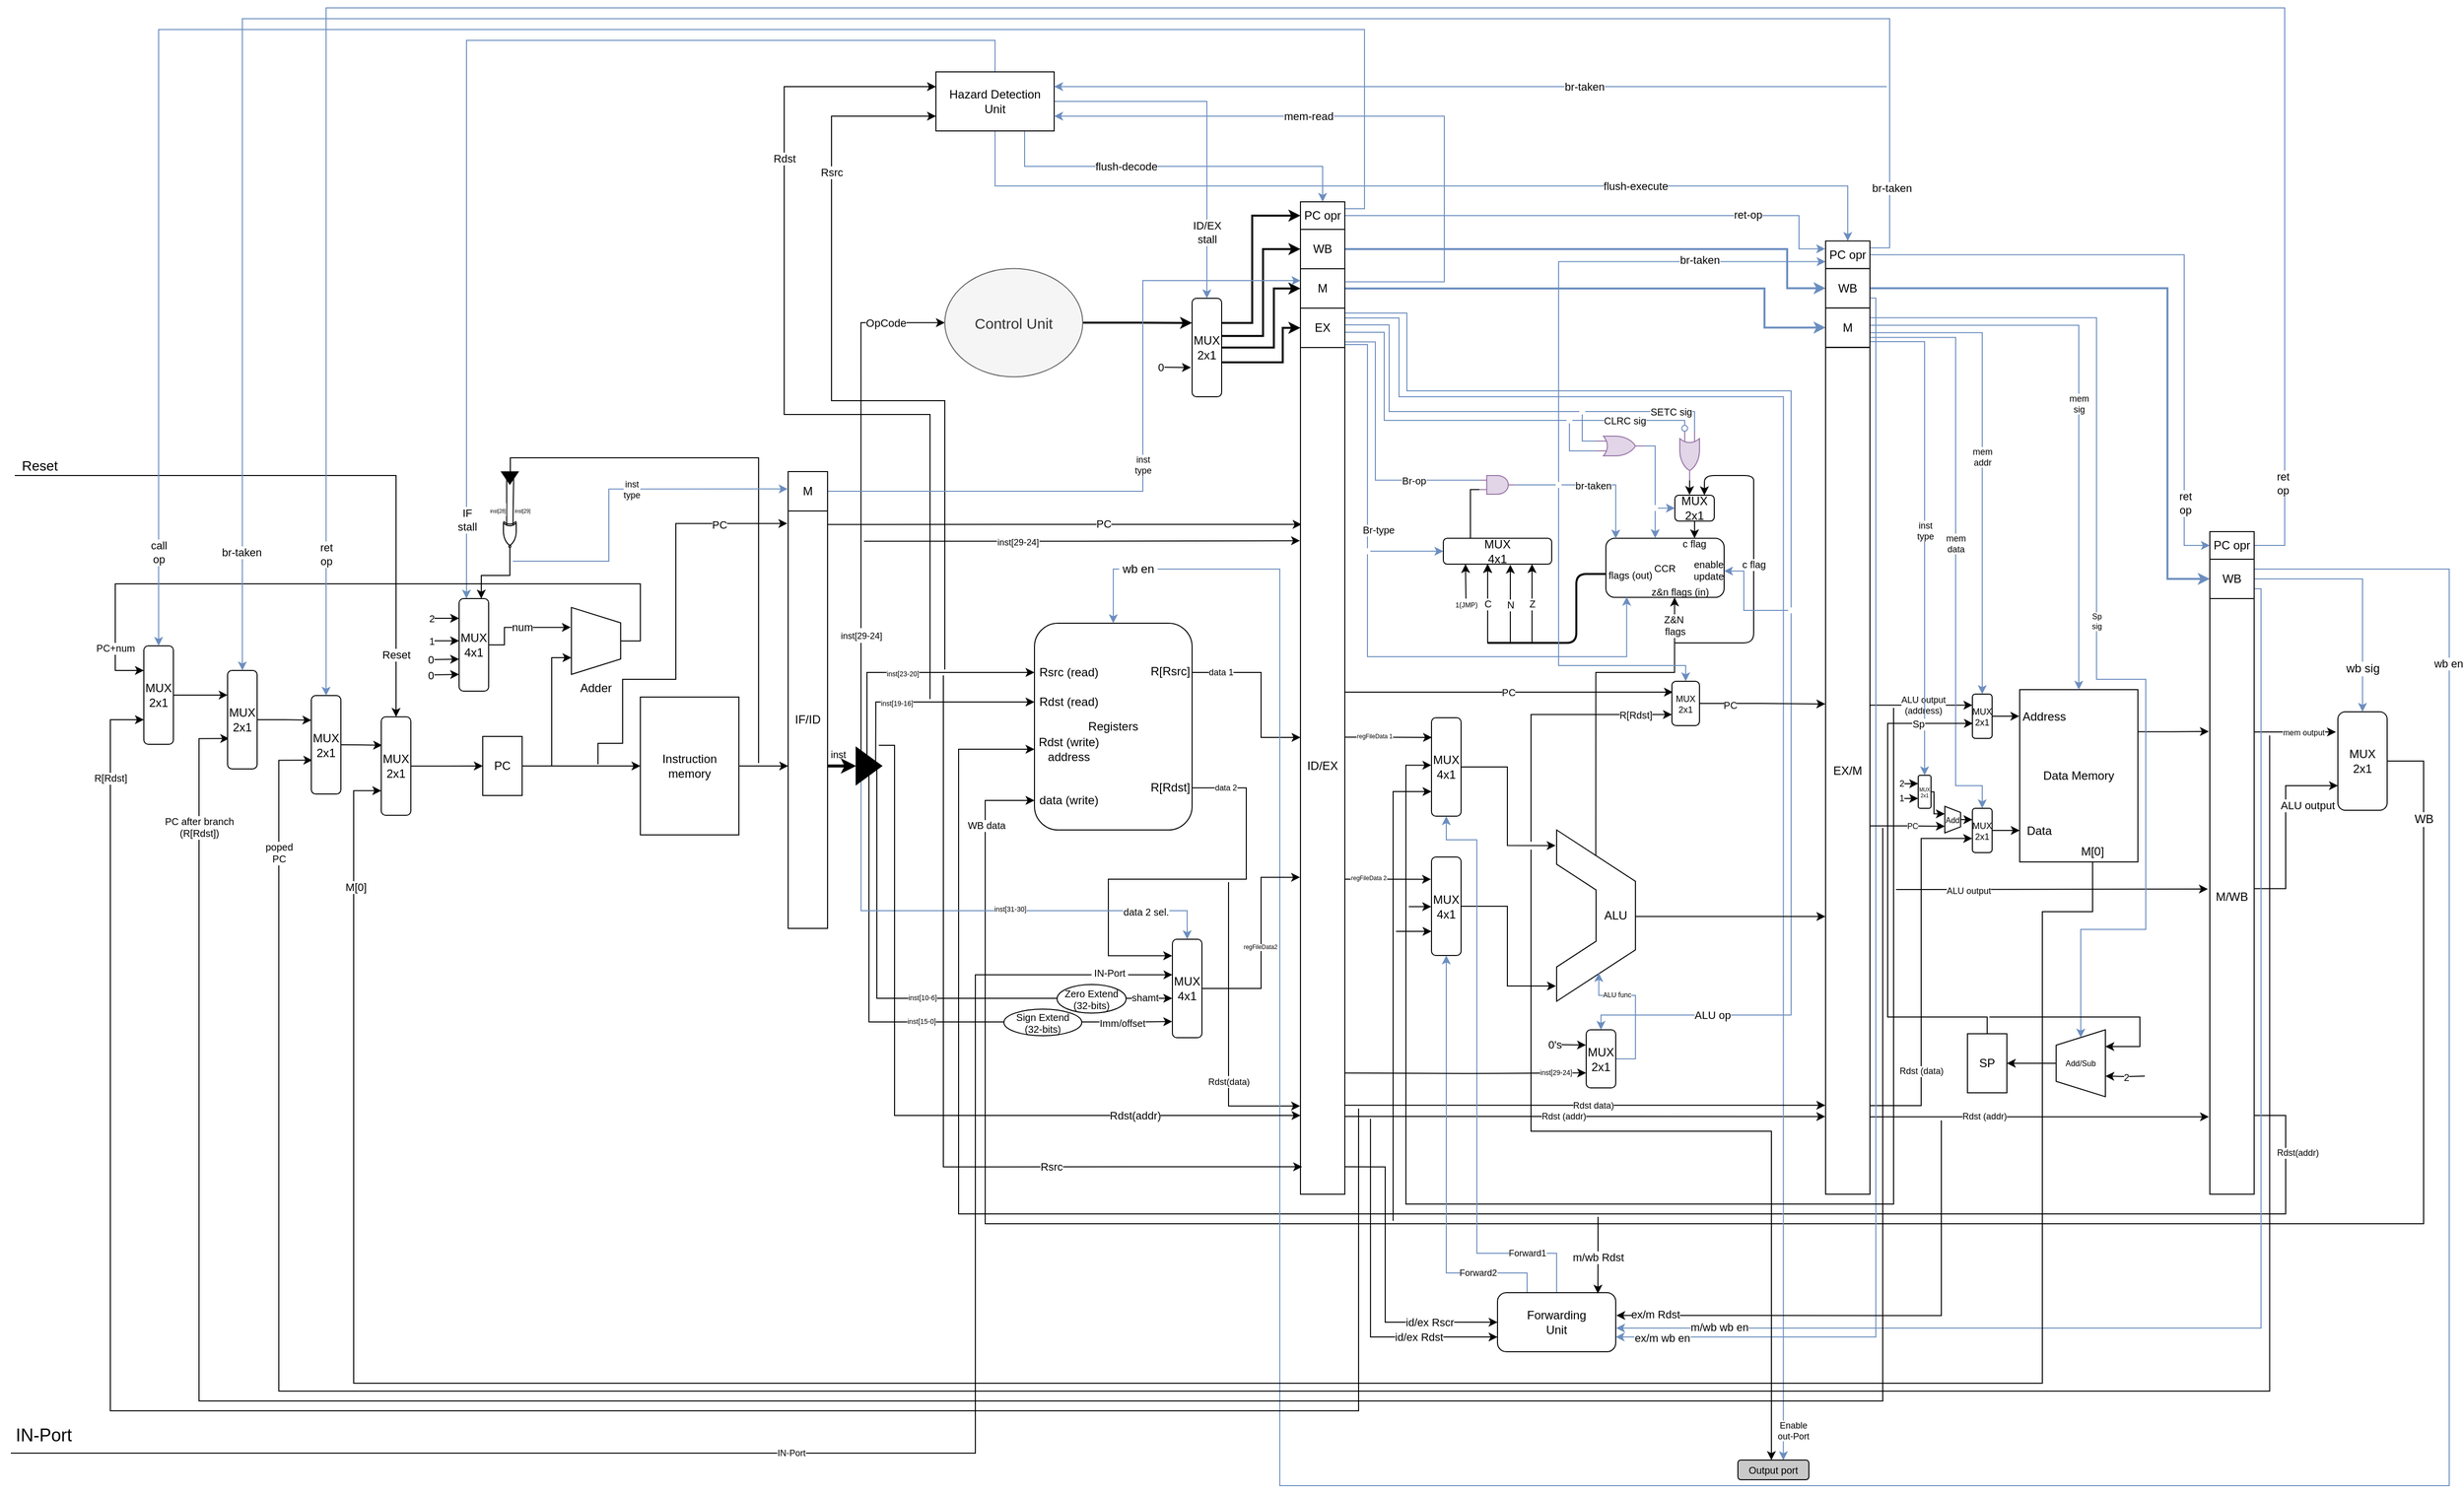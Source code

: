 <mxfile version="14.7.6" type="github">
  <diagram id="aqdzWppsX0e-HGsmjgMF" name="Page-1">
    <mxGraphModel dx="2552" dy="1407" grid="1" gridSize="10" guides="1" tooltips="1" connect="1" arrows="1" fold="1" page="1" pageScale="1" pageWidth="1169" pageHeight="827" math="0" shadow="0">
      <root>
        <mxCell id="0" />
        <mxCell id="1" parent="0" />
        <mxCell id="Ej8uP_RjqCFolLcQy-aF-1" value="" style="edgeStyle=orthogonalEdgeStyle;rounded=0;orthogonalLoop=1;jettySize=auto;html=1;" parent="1" source="Ej8uP_RjqCFolLcQy-aF-2" target="Ej8uP_RjqCFolLcQy-aF-4" edge="1">
          <mxGeometry relative="1" as="geometry" />
        </mxCell>
        <mxCell id="Ej8uP_RjqCFolLcQy-aF-2" value="PC" style="rounded=0;whiteSpace=wrap;html=1;" parent="1" vertex="1">
          <mxGeometry x="-90" y="415" width="40" height="60" as="geometry" />
        </mxCell>
        <mxCell id="Ej8uP_RjqCFolLcQy-aF-3" value="" style="edgeStyle=orthogonalEdgeStyle;rounded=0;orthogonalLoop=1;jettySize=auto;html=1;" parent="1" source="Ej8uP_RjqCFolLcQy-aF-4" target="Ej8uP_RjqCFolLcQy-aF-8" edge="1">
          <mxGeometry relative="1" as="geometry">
            <Array as="points">
              <mxPoint x="212" y="445" />
              <mxPoint x="212" y="445" />
            </Array>
          </mxGeometry>
        </mxCell>
        <mxCell id="Ej8uP_RjqCFolLcQy-aF-4" value="Instruction&lt;br&gt;memory" style="rounded=0;whiteSpace=wrap;html=1;" parent="1" vertex="1">
          <mxGeometry x="70" y="375" width="100" height="140" as="geometry" />
        </mxCell>
        <mxCell id="Ej8uP_RjqCFolLcQy-aF-5" style="edgeStyle=orthogonalEdgeStyle;rounded=0;orthogonalLoop=1;jettySize=auto;html=1;entryX=0;entryY=0.5;entryDx=0;entryDy=0;strokeWidth=3;" parent="1" source="Ej8uP_RjqCFolLcQy-aF-8" target="Ej8uP_RjqCFolLcQy-aF-94" edge="1">
          <mxGeometry relative="1" as="geometry">
            <Array as="points">
              <mxPoint x="272" y="445" />
              <mxPoint x="272" y="445" />
            </Array>
          </mxGeometry>
        </mxCell>
        <mxCell id="Ej8uP_RjqCFolLcQy-aF-6" style="edgeStyle=orthogonalEdgeStyle;rounded=0;orthogonalLoop=1;jettySize=auto;html=1;exitX=1;exitY=0.038;exitDx=0;exitDy=0;entryX=0.025;entryY=0.218;entryDx=0;entryDy=0;entryPerimeter=0;labelBackgroundColor=#FFFFFF;fontSize=8;endArrow=classic;endFill=1;strokeColor=#000000;strokeWidth=1;exitPerimeter=0;" parent="1" source="Ej8uP_RjqCFolLcQy-aF-8" target="Ej8uP_RjqCFolLcQy-aF-36" edge="1">
          <mxGeometry relative="1" as="geometry">
            <Array as="points">
              <mxPoint x="260" y="200" />
            </Array>
          </mxGeometry>
        </mxCell>
        <mxCell id="Ej8uP_RjqCFolLcQy-aF-7" value="&lt;font style=&quot;font-size: 11px&quot;&gt;PC&lt;/font&gt;" style="edgeLabel;html=1;align=center;verticalAlign=middle;resizable=0;points=[];fontSize=8;" parent="Ej8uP_RjqCFolLcQy-aF-6" vertex="1" connectable="0">
          <mxGeometry x="0.166" y="1" relative="1" as="geometry">
            <mxPoint as="offset" />
          </mxGeometry>
        </mxCell>
        <mxCell id="Ej8uP_RjqCFolLcQy-aF-8" value="IF/ID" style="rounded=0;whiteSpace=wrap;html=1;" parent="1" vertex="1">
          <mxGeometry x="220" y="186" width="40" height="424" as="geometry" />
        </mxCell>
        <mxCell id="Ej8uP_RjqCFolLcQy-aF-9" style="edgeStyle=orthogonalEdgeStyle;rounded=0;orthogonalLoop=1;jettySize=auto;html=1;exitX=1;exitY=0.5;exitDx=0;exitDy=0;entryX=0.5;entryY=0;entryDx=0;entryDy=0;fillColor=#dae8fc;strokeColor=#6c8ebf;" parent="1" source="Ej8uP_RjqCFolLcQy-aF-17" target="Ej8uP_RjqCFolLcQy-aF-28" edge="1">
          <mxGeometry relative="1" as="geometry" />
        </mxCell>
        <mxCell id="Ej8uP_RjqCFolLcQy-aF-10" value="ID/EX&lt;br&gt;stall" style="edgeLabel;html=1;align=center;verticalAlign=middle;resizable=0;points=[];" parent="Ej8uP_RjqCFolLcQy-aF-9" vertex="1" connectable="0">
          <mxGeometry x="0.621" y="-3" relative="1" as="geometry">
            <mxPoint x="3" as="offset" />
          </mxGeometry>
        </mxCell>
        <mxCell id="Ej8uP_RjqCFolLcQy-aF-11" style="edgeStyle=orthogonalEdgeStyle;rounded=0;orthogonalLoop=1;jettySize=auto;html=1;entryX=0.25;entryY=0;entryDx=0;entryDy=0;fillColor=#dae8fc;strokeColor=#6c8ebf;" parent="1" source="Ej8uP_RjqCFolLcQy-aF-17" target="Ej8uP_RjqCFolLcQy-aF-240" edge="1">
          <mxGeometry relative="1" as="geometry">
            <Array as="points">
              <mxPoint x="430" y="-292" />
              <mxPoint x="-106" y="-292" />
            </Array>
          </mxGeometry>
        </mxCell>
        <mxCell id="Ej8uP_RjqCFolLcQy-aF-12" value="IF&lt;br&gt;stall" style="edgeLabel;html=1;align=center;verticalAlign=middle;resizable=0;points=[];" parent="Ej8uP_RjqCFolLcQy-aF-11" vertex="1" connectable="0">
          <mxGeometry x="0.375" y="1" relative="1" as="geometry">
            <mxPoint x="-1" y="275" as="offset" />
          </mxGeometry>
        </mxCell>
        <mxCell id="Ej8uP_RjqCFolLcQy-aF-13" style="edgeStyle=orthogonalEdgeStyle;rounded=0;orthogonalLoop=1;jettySize=auto;html=1;exitX=0.75;exitY=1;exitDx=0;exitDy=0;entryX=0.5;entryY=0;entryDx=0;entryDy=0;fillColor=#dae8fc;strokeColor=#6c8ebf;" parent="1" source="Ej8uP_RjqCFolLcQy-aF-17" target="Ej8uP_RjqCFolLcQy-aF-245" edge="1">
          <mxGeometry relative="1" as="geometry" />
        </mxCell>
        <mxCell id="Ej8uP_RjqCFolLcQy-aF-14" value="flush-decode" style="edgeLabel;html=1;align=center;verticalAlign=middle;resizable=0;points=[];" parent="Ej8uP_RjqCFolLcQy-aF-13" vertex="1" connectable="0">
          <mxGeometry x="-0.259" relative="1" as="geometry">
            <mxPoint as="offset" />
          </mxGeometry>
        </mxCell>
        <mxCell id="Ej8uP_RjqCFolLcQy-aF-15" style="edgeStyle=orthogonalEdgeStyle;rounded=0;orthogonalLoop=1;jettySize=auto;html=1;exitX=0.5;exitY=1;exitDx=0;exitDy=0;entryX=0.5;entryY=0;entryDx=0;entryDy=0;fillColor=#dae8fc;strokeColor=#6c8ebf;" parent="1" source="Ej8uP_RjqCFolLcQy-aF-17" target="Ej8uP_RjqCFolLcQy-aF-251" edge="1">
          <mxGeometry relative="1" as="geometry" />
        </mxCell>
        <mxCell id="Ej8uP_RjqCFolLcQy-aF-16" value="flush-execute" style="edgeLabel;html=1;align=center;verticalAlign=middle;resizable=0;points=[];" parent="Ej8uP_RjqCFolLcQy-aF-15" vertex="1" connectable="0">
          <mxGeometry x="0.444" y="2" relative="1" as="geometry">
            <mxPoint y="2" as="offset" />
          </mxGeometry>
        </mxCell>
        <mxCell id="Ej8uP_RjqCFolLcQy-aF-17" value="Hazard Detection&lt;br&gt;Unit" style="rounded=0;whiteSpace=wrap;html=1;" parent="1" vertex="1">
          <mxGeometry x="370" y="-260" width="120" height="60" as="geometry" />
        </mxCell>
        <mxCell id="Ej8uP_RjqCFolLcQy-aF-18" style="edgeStyle=orthogonalEdgeStyle;rounded=0;orthogonalLoop=1;jettySize=auto;html=1;exitX=0;exitY=0.9;exitDx=0;exitDy=0;exitPerimeter=0;" parent="1" source="Ej8uP_RjqCFolLcQy-aF-100" edge="1">
          <mxGeometry relative="1" as="geometry">
            <mxPoint x="600" y="370" as="sourcePoint" />
            <mxPoint x="740" y="416" as="targetPoint" />
            <Array as="points">
              <mxPoint x="700" y="350" />
              <mxPoint x="700" y="416" />
              <mxPoint x="740" y="416" />
            </Array>
          </mxGeometry>
        </mxCell>
        <mxCell id="Ej8uP_RjqCFolLcQy-aF-19" value="data 1" style="edgeLabel;align=center;verticalAlign=middle;resizable=0;points=[];fontSize=9;horizontal=1;labelPosition=center;verticalLabelPosition=middle;labelBorderColor=none;html=1;spacingTop=0;spacingLeft=0;spacingRight=0;spacing=2;" parent="Ej8uP_RjqCFolLcQy-aF-18" vertex="1" connectable="0">
          <mxGeometry x="-0.311" relative="1" as="geometry">
            <mxPoint as="offset" />
          </mxGeometry>
        </mxCell>
        <mxCell id="Ej8uP_RjqCFolLcQy-aF-20" style="edgeStyle=orthogonalEdgeStyle;rounded=0;orthogonalLoop=1;jettySize=auto;html=1;exitX=1.001;exitY=0.551;exitDx=0;exitDy=0;fontSize=9;exitPerimeter=0;entryX=-0.009;entryY=0.168;entryDx=0;entryDy=0;entryPerimeter=0;" parent="1" target="Ej8uP_RjqCFolLcQy-aF-197" edge="1">
          <mxGeometry relative="1" as="geometry">
            <mxPoint x="630.16" y="467.2" as="sourcePoint" />
            <mxPoint x="740" y="467.01" as="targetPoint" />
            <Array as="points">
              <mxPoint x="685" y="467" />
              <mxPoint x="685" y="560" />
              <mxPoint x="545" y="560" />
              <mxPoint x="545" y="638" />
            </Array>
          </mxGeometry>
        </mxCell>
        <mxCell id="Ej8uP_RjqCFolLcQy-aF-21" value="data 2" style="edgeLabel;html=1;align=center;verticalAlign=middle;resizable=0;points=[];fontSize=8;" parent="Ej8uP_RjqCFolLcQy-aF-20" vertex="1" connectable="0">
          <mxGeometry x="-0.843" y="-1" relative="1" as="geometry">
            <mxPoint y="-1" as="offset" />
          </mxGeometry>
        </mxCell>
        <mxCell id="Ej8uP_RjqCFolLcQy-aF-22" value="&lt;font style=&quot;font-size: 9px&quot;&gt;Rdst(data)&lt;/font&gt;" style="edgeStyle=orthogonalEdgeStyle;rounded=0;orthogonalLoop=1;jettySize=auto;html=1;entryX=-0.009;entryY=0.897;entryDx=0;entryDy=0;entryPerimeter=0;fontSize=10;exitX=0.5;exitY=1;exitDx=0;exitDy=0;" parent="1" source="Ej8uP_RjqCFolLcQy-aF-262" target="Ej8uP_RjqCFolLcQy-aF-36" edge="1">
          <mxGeometry x="0.347" relative="1" as="geometry">
            <Array as="points">
              <mxPoint x="667" y="790" />
            </Array>
            <mxPoint as="offset" />
            <mxPoint x="667" y="593" as="sourcePoint" />
          </mxGeometry>
        </mxCell>
        <mxCell id="Ej8uP_RjqCFolLcQy-aF-23" value="Registers" style="rounded=1;whiteSpace=wrap;html=1;" parent="1" vertex="1">
          <mxGeometry x="470" y="300" width="160" height="210" as="geometry" />
        </mxCell>
        <mxCell id="Ej8uP_RjqCFolLcQy-aF-24" style="edgeStyle=orthogonalEdgeStyle;rounded=0;orthogonalLoop=1;jettySize=auto;html=1;exitX=1.012;exitY=0.382;exitDx=0;exitDy=0;entryX=0;entryY=0.5;entryDx=0;entryDy=0;exitPerimeter=0;strokeWidth=2;" parent="1" source="Ej8uP_RjqCFolLcQy-aF-28" target="Ej8uP_RjqCFolLcQy-aF-62" edge="1">
          <mxGeometry relative="1" as="geometry">
            <Array as="points">
              <mxPoint x="702" y="8" />
              <mxPoint x="702" y="-80" />
            </Array>
          </mxGeometry>
        </mxCell>
        <mxCell id="Ej8uP_RjqCFolLcQy-aF-25" style="edgeStyle=orthogonalEdgeStyle;rounded=0;orthogonalLoop=1;jettySize=auto;html=1;exitX=1;exitY=0.5;exitDx=0;exitDy=0;entryX=0;entryY=0.5;entryDx=0;entryDy=0;strokeWidth=2;" parent="1" source="Ej8uP_RjqCFolLcQy-aF-28" target="Ej8uP_RjqCFolLcQy-aF-60" edge="1">
          <mxGeometry relative="1" as="geometry">
            <Array as="points">
              <mxPoint x="713" y="20" />
              <mxPoint x="713" y="-40" />
            </Array>
          </mxGeometry>
        </mxCell>
        <mxCell id="Ej8uP_RjqCFolLcQy-aF-26" style="edgeStyle=orthogonalEdgeStyle;rounded=0;orthogonalLoop=1;jettySize=auto;html=1;entryX=0;entryY=0.5;entryDx=0;entryDy=0;strokeWidth=2;" parent="1" target="Ej8uP_RjqCFolLcQy-aF-58" edge="1">
          <mxGeometry relative="1" as="geometry">
            <Array as="points">
              <mxPoint x="722" y="35" />
              <mxPoint x="722" />
            </Array>
            <mxPoint x="660" y="35" as="sourcePoint" />
          </mxGeometry>
        </mxCell>
        <mxCell id="Ej8uP_RjqCFolLcQy-aF-27" style="edgeStyle=orthogonalEdgeStyle;rounded=0;orthogonalLoop=1;jettySize=auto;html=1;exitX=1;exitY=0.25;exitDx=0;exitDy=0;entryX=0;entryY=0.5;entryDx=0;entryDy=0;fontSize=11;strokeWidth=2;" parent="1" source="Ej8uP_RjqCFolLcQy-aF-28" target="Ej8uP_RjqCFolLcQy-aF-245" edge="1">
          <mxGeometry relative="1" as="geometry">
            <Array as="points">
              <mxPoint x="691" y="-5" />
              <mxPoint x="691" y="-114" />
            </Array>
          </mxGeometry>
        </mxCell>
        <mxCell id="Ej8uP_RjqCFolLcQy-aF-28" value="MUX&lt;br&gt;2x1" style="rounded=1;whiteSpace=wrap;html=1;" parent="1" vertex="1">
          <mxGeometry x="630" y="-30" width="30" height="100" as="geometry" />
        </mxCell>
        <mxCell id="Ej8uP_RjqCFolLcQy-aF-29" value="0" style="edgeStyle=orthogonalEdgeStyle;rounded=0;orthogonalLoop=1;jettySize=auto;html=1;entryX=-0.041;entryY=0.703;entryDx=0;entryDy=0;entryPerimeter=0;" parent="1" target="Ej8uP_RjqCFolLcQy-aF-28" edge="1">
          <mxGeometry x="-0.878" relative="1" as="geometry">
            <mxPoint x="580" y="75" as="targetPoint" />
            <mxPoint x="596" y="40" as="sourcePoint" />
            <Array as="points">
              <mxPoint x="599" y="40" />
            </Array>
            <mxPoint as="offset" />
          </mxGeometry>
        </mxCell>
        <mxCell id="Ej8uP_RjqCFolLcQy-aF-30" value="&lt;span style=&quot;color: rgb(0, 0, 0); font-family: helvetica; font-style: normal; font-weight: 400; letter-spacing: normal; text-align: center; text-indent: 0px; text-transform: none; word-spacing: 0px; display: inline; float: none;&quot;&gt;&lt;font style=&quot;font-size: 9px&quot;&gt;Rdst (addr)&lt;/font&gt;&lt;/span&gt;" style="edgeStyle=orthogonalEdgeStyle;rounded=0;orthogonalLoop=1;jettySize=auto;html=1;entryX=-0.007;entryY=0.659;entryDx=0;entryDy=0;fontSize=9;entryPerimeter=0;labelBorderColor=none;labelBackgroundColor=#FFFFFF;" parent="1" edge="1">
          <mxGeometry x="-0.09" relative="1" as="geometry">
            <mxPoint x="785" y="801" as="sourcePoint" />
            <mxPoint x="1272.685" y="801.089" as="targetPoint" />
            <Array as="points">
              <mxPoint x="910" y="801" />
              <mxPoint x="910" y="801" />
            </Array>
            <mxPoint as="offset" />
          </mxGeometry>
        </mxCell>
        <mxCell id="Ej8uP_RjqCFolLcQy-aF-31" style="edgeStyle=orthogonalEdgeStyle;rounded=0;orthogonalLoop=1;jettySize=auto;html=1;exitX=1.002;exitY=0.282;exitDx=0;exitDy=0;entryX=0.015;entryY=0.2;entryDx=0;entryDy=0;fontSize=6;exitPerimeter=0;entryPerimeter=0;" parent="1" target="Ej8uP_RjqCFolLcQy-aF-111" edge="1">
          <mxGeometry relative="1" as="geometry">
            <mxPoint x="785.09" y="415.74" as="sourcePoint" />
            <mxPoint x="840" y="416" as="targetPoint" />
            <Array as="points">
              <mxPoint x="813" y="416" />
            </Array>
          </mxGeometry>
        </mxCell>
        <mxCell id="Ej8uP_RjqCFolLcQy-aF-32" value="&lt;span style=&quot;font-size: 6px;&quot;&gt;regFileData 1&lt;/span&gt;" style="edgeLabel;html=1;align=center;verticalAlign=middle;resizable=0;points=[];fontSize=6;labelBackgroundColor=#FFFFFF;" parent="Ej8uP_RjqCFolLcQy-aF-31" vertex="1" connectable="0">
          <mxGeometry x="-0.323" y="1" relative="1" as="geometry">
            <mxPoint as="offset" />
          </mxGeometry>
        </mxCell>
        <mxCell id="Ej8uP_RjqCFolLcQy-aF-33" style="edgeStyle=orthogonalEdgeStyle;rounded=0;orthogonalLoop=1;jettySize=auto;html=1;entryX=-0.017;entryY=0.226;entryDx=0;entryDy=0;entryPerimeter=0;fontSize=10;" parent="1" source="Ej8uP_RjqCFolLcQy-aF-36" target="Ej8uP_RjqCFolLcQy-aF-115" edge="1">
          <mxGeometry relative="1" as="geometry">
            <Array as="points">
              <mxPoint x="810" y="560" />
              <mxPoint x="810" y="560" />
            </Array>
          </mxGeometry>
        </mxCell>
        <mxCell id="Ej8uP_RjqCFolLcQy-aF-34" value="&lt;span style=&quot;font-size: 6px; background-color: rgb(255, 255, 255);&quot;&gt;regFileData 2&lt;/span&gt;" style="edgeLabel;html=1;align=center;verticalAlign=middle;resizable=0;points=[];fontSize=6;" parent="Ej8uP_RjqCFolLcQy-aF-33" vertex="1" connectable="0">
          <mxGeometry x="-0.32" y="1" relative="1" as="geometry">
            <mxPoint x="-6" as="offset" />
          </mxGeometry>
        </mxCell>
        <mxCell id="Ej8uP_RjqCFolLcQy-aF-35" value="PC" style="edgeStyle=orthogonalEdgeStyle;rounded=0;orthogonalLoop=1;jettySize=auto;html=1;fontSize=10;endArrow=classic;endFill=1;strokeColor=#000000;strokeWidth=1;entryX=0.036;entryY=0.245;entryDx=0;entryDy=0;entryPerimeter=0;" parent="1" source="Ej8uP_RjqCFolLcQy-aF-36" target="Ej8uP_RjqCFolLcQy-aF-165" edge="1">
          <mxGeometry relative="1" as="geometry">
            <mxPoint x="1110" y="382" as="targetPoint" />
            <Array as="points">
              <mxPoint x="880" y="370" />
              <mxPoint x="880" y="370" />
            </Array>
          </mxGeometry>
        </mxCell>
        <mxCell id="Ej8uP_RjqCFolLcQy-aF-36" value="ID/EX" style="rounded=0;whiteSpace=wrap;html=1;" parent="1" vertex="1">
          <mxGeometry x="740" y="10" width="45" height="870" as="geometry" />
        </mxCell>
        <mxCell id="Ej8uP_RjqCFolLcQy-aF-37" value="&lt;span style=&quot;background-color: rgb(255 , 255 , 255)&quot;&gt;&lt;font face=&quot;helvetica&quot;&gt;ALU output&lt;br&gt;&lt;/font&gt;(address)&lt;/span&gt;" style="edgeStyle=orthogonalEdgeStyle;rounded=0;orthogonalLoop=1;jettySize=auto;html=1;exitX=1.005;exitY=0.424;exitDx=0;exitDy=0;entryX=0;entryY=0.25;entryDx=0;entryDy=0;exitPerimeter=0;fontSize=9;" parent="1" source="Ej8uP_RjqCFolLcQy-aF-40" target="Ej8uP_RjqCFolLcQy-aF-127" edge="1">
          <mxGeometry x="0.049" relative="1" as="geometry">
            <Array as="points">
              <mxPoint x="1318" y="383" />
            </Array>
            <mxPoint as="offset" />
          </mxGeometry>
        </mxCell>
        <mxCell id="Ej8uP_RjqCFolLcQy-aF-38" value="&lt;span style=&quot;color: rgb(0 , 0 , 0) ; font-family: &amp;#34;helvetica&amp;#34; ; font-style: normal ; font-weight: 400 ; letter-spacing: normal ; text-align: center ; text-indent: 0px ; text-transform: none ; word-spacing: 0px ; display: inline ; float: none ; background-color: rgb(255 , 255 , 255)&quot;&gt;&lt;font style=&quot;font-size: 9px&quot;&gt;Rdst (addr)&lt;/font&gt;&lt;/span&gt;" style="edgeStyle=orthogonalEdgeStyle;rounded=0;orthogonalLoop=1;jettySize=auto;html=1;entryX=-0.02;entryY=0.67;entryDx=0;entryDy=0;entryPerimeter=0;fontSize=9;" parent="1" edge="1">
          <mxGeometry x="-0.326" relative="1" as="geometry">
            <mxPoint x="1318" y="801.4" as="sourcePoint" />
            <mxPoint x="1662.1" y="801.35" as="targetPoint" />
            <Array as="points">
              <mxPoint x="1420" y="801" />
            </Array>
            <mxPoint as="offset" />
          </mxGeometry>
        </mxCell>
        <mxCell id="Ej8uP_RjqCFolLcQy-aF-39" value="&lt;span style=&quot;color: rgb(0 , 0 , 0) ; font-family: &amp;quot;helvetica&amp;quot; ; font-style: normal ; font-weight: 400 ; letter-spacing: normal ; text-align: center ; text-indent: 0px ; text-transform: none ; word-spacing: 0px ; display: inline ; float: none&quot;&gt;&lt;font style=&quot;font-size: 9px&quot;&gt;&lt;span style=&quot;&quot;&gt;Rdst (da&lt;/span&gt;&lt;span style=&quot;&quot;&gt;ta)&lt;/span&gt;&lt;/font&gt;&lt;/span&gt;" style="edgeStyle=orthogonalEdgeStyle;rounded=0;orthogonalLoop=1;jettySize=auto;html=1;exitX=0.999;exitY=0.891;exitDx=0;exitDy=0;entryX=-0.01;entryY=0.681;entryDx=0;entryDy=0;fontSize=8;exitPerimeter=0;shadow=0;entryPerimeter=0;labelBackgroundColor=#FFFFFF;" parent="1" source="Ej8uP_RjqCFolLcQy-aF-40" target="Ej8uP_RjqCFolLcQy-aF-176" edge="1">
          <mxGeometry x="-0.522" relative="1" as="geometry">
            <Array as="points">
              <mxPoint x="1318" y="790" />
              <mxPoint x="1370" y="790" />
              <mxPoint x="1370" y="519" />
            </Array>
            <mxPoint as="offset" />
          </mxGeometry>
        </mxCell>
        <mxCell id="Ej8uP_RjqCFolLcQy-aF-40" value="EX/M" style="rounded=0;whiteSpace=wrap;html=1;" parent="1" vertex="1">
          <mxGeometry x="1273" y="20" width="45" height="860" as="geometry" />
        </mxCell>
        <mxCell id="Ej8uP_RjqCFolLcQy-aF-41" style="edgeStyle=orthogonalEdgeStyle;rounded=0;orthogonalLoop=1;jettySize=auto;html=1;exitX=0.999;exitY=0.244;exitDx=0;exitDy=0;exitPerimeter=0;" parent="1" source="Ej8uP_RjqCFolLcQy-aF-42" edge="1">
          <mxGeometry relative="1" as="geometry">
            <mxPoint x="1662" y="410" as="targetPoint" />
            <Array as="points" />
          </mxGeometry>
        </mxCell>
        <mxCell id="Ej8uP_RjqCFolLcQy-aF-42" value="&lt;span&gt;Data Memory&lt;/span&gt;" style="rounded=0;whiteSpace=wrap;html=1;" parent="1" vertex="1">
          <mxGeometry x="1470" y="367.5" width="120" height="175" as="geometry" />
        </mxCell>
        <mxCell id="Ej8uP_RjqCFolLcQy-aF-43" value="ALU output" style="edgeStyle=orthogonalEdgeStyle;rounded=0;orthogonalLoop=1;jettySize=auto;html=1;exitX=1.01;exitY=0.487;exitDx=0;exitDy=0;entryX=0;entryY=0.75;entryDx=0;entryDy=0;exitPerimeter=0;" parent="1" source="Ej8uP_RjqCFolLcQy-aF-46" target="Ej8uP_RjqCFolLcQy-aF-50" edge="1">
          <mxGeometry x="0.672" y="-20" relative="1" as="geometry">
            <Array as="points">
              <mxPoint x="1740" y="570" />
              <mxPoint x="1740" y="465" />
            </Array>
            <mxPoint as="offset" />
          </mxGeometry>
        </mxCell>
        <mxCell id="Ej8uP_RjqCFolLcQy-aF-44" value="Rdst(addr)" style="edgeStyle=orthogonalEdgeStyle;rounded=0;orthogonalLoop=1;jettySize=auto;html=1;entryX=0;entryY=0.5;entryDx=0;entryDy=0;fontSize=9;" parent="1" source="Ej8uP_RjqCFolLcQy-aF-46" target="Ej8uP_RjqCFolLcQy-aF-98" edge="1">
          <mxGeometry x="-0.931" y="12" relative="1" as="geometry">
            <Array as="points">
              <mxPoint x="1740" y="800" />
              <mxPoint x="1740" y="900" />
              <mxPoint x="393" y="900" />
              <mxPoint x="393" y="428" />
              <mxPoint x="470" y="428" />
            </Array>
            <mxPoint as="offset" />
          </mxGeometry>
        </mxCell>
        <mxCell id="Ej8uP_RjqCFolLcQy-aF-45" value="&lt;font style=&quot;font-size: 8px;&quot;&gt;mem output&lt;/font&gt;" style="edgeStyle=orthogonalEdgeStyle;rounded=0;orthogonalLoop=1;jettySize=auto;html=1;exitX=0.997;exitY=0.224;exitDx=0;exitDy=0;fontSize=8;exitPerimeter=0;verticalAlign=middle;" parent="1" edge="1">
          <mxGeometry x="0.225" relative="1" as="geometry">
            <Array as="points">
              <mxPoint x="1768" y="411" />
              <mxPoint x="1768" y="411" />
            </Array>
            <mxPoint x="1705.865" y="410.52" as="sourcePoint" />
            <mxPoint x="1791" y="410.52" as="targetPoint" />
            <mxPoint as="offset" />
          </mxGeometry>
        </mxCell>
        <mxCell id="Ej8uP_RjqCFolLcQy-aF-46" value="M/WB" style="rounded=0;whiteSpace=wrap;html=1;" parent="1" vertex="1">
          <mxGeometry x="1663" y="275" width="45" height="605" as="geometry" />
        </mxCell>
        <mxCell id="Ej8uP_RjqCFolLcQy-aF-47" style="edgeStyle=orthogonalEdgeStyle;rounded=0;orthogonalLoop=1;jettySize=auto;html=1;exitX=0.914;exitY=0.518;exitDx=0;exitDy=0;exitPerimeter=0;" parent="1" source="Ej8uP_RjqCFolLcQy-aF-107" edge="1">
          <mxGeometry relative="1" as="geometry">
            <mxPoint x="1661" y="570" as="targetPoint" />
            <Array as="points">
              <mxPoint x="1373" y="571" />
            </Array>
            <mxPoint x="1342" y="570" as="sourcePoint" />
          </mxGeometry>
        </mxCell>
        <mxCell id="Ej8uP_RjqCFolLcQy-aF-48" value="WB" style="edgeStyle=orthogonalEdgeStyle;rounded=0;orthogonalLoop=1;jettySize=auto;html=1;entryX=0;entryY=0.5;entryDx=0;entryDy=0;fontSize=12;" parent="1" source="Ej8uP_RjqCFolLcQy-aF-50" target="Ej8uP_RjqCFolLcQy-aF-99" edge="1">
          <mxGeometry x="-0.922" relative="1" as="geometry">
            <Array as="points">
              <mxPoint x="1880" y="440" />
              <mxPoint x="1880" y="910" />
              <mxPoint x="420" y="910" />
              <mxPoint x="420" y="480" />
            </Array>
            <mxPoint as="offset" />
          </mxGeometry>
        </mxCell>
        <mxCell id="Ej8uP_RjqCFolLcQy-aF-49" value="WB data" style="edgeLabel;html=1;align=center;verticalAlign=middle;resizable=0;points=[];fontSize=10;" parent="Ej8uP_RjqCFolLcQy-aF-48" vertex="1" connectable="0">
          <mxGeometry x="0.967" y="2" relative="1" as="geometry">
            <mxPoint x="-9" y="27" as="offset" />
          </mxGeometry>
        </mxCell>
        <mxCell id="Ej8uP_RjqCFolLcQy-aF-50" value="MUX&lt;br&gt;2x1" style="rounded=1;whiteSpace=wrap;html=1;" parent="1" vertex="1">
          <mxGeometry x="1793" y="390" width="50" height="100" as="geometry" />
        </mxCell>
        <mxCell id="Ej8uP_RjqCFolLcQy-aF-51" value="CLRC sig" style="edgeStyle=orthogonalEdgeStyle;rounded=0;orthogonalLoop=1;jettySize=auto;html=1;exitX=0.998;exitY=0.612;exitDx=0;exitDy=0;fontSize=10;strokeWidth=1;endArrow=oval;endFill=0;exitPerimeter=0;fillColor=#dae8fc;strokeColor=#6c8ebf;" parent="1" source="Ej8uP_RjqCFolLcQy-aF-58" edge="1">
          <mxGeometry x="0.688" relative="1" as="geometry">
            <mxPoint x="1130" y="102" as="targetPoint" />
            <Array as="points">
              <mxPoint x="825" y="4" />
              <mxPoint x="825" y="94" />
              <mxPoint x="1130" y="94" />
            </Array>
            <mxPoint as="offset" />
          </mxGeometry>
        </mxCell>
        <mxCell id="Ej8uP_RjqCFolLcQy-aF-52" value="SETC sig" style="edgeStyle=orthogonalEdgeStyle;rounded=0;orthogonalLoop=1;jettySize=auto;html=1;exitX=1;exitY=0.5;exitDx=0;exitDy=0;fontSize=10;strokeWidth=1;entryX=0;entryY=0.25;entryDx=0;entryDy=0;entryPerimeter=0;endArrow=none;endFill=0;fillColor=#dae8fc;strokeColor=#6c8ebf;" parent="1" target="Ej8uP_RjqCFolLcQy-aF-154" edge="1">
          <mxGeometry x="0.808" relative="1" as="geometry">
            <Array as="points">
              <mxPoint x="785" y="-3" />
              <mxPoint x="830" y="-3" />
              <mxPoint x="830" y="85" />
              <mxPoint x="1140" y="85" />
            </Array>
            <mxPoint as="offset" />
            <mxPoint x="785" y="-5" as="sourcePoint" />
            <mxPoint x="1140" y="100" as="targetPoint" />
          </mxGeometry>
        </mxCell>
        <mxCell id="Ej8uP_RjqCFolLcQy-aF-53" value="Br-type" style="edgeStyle=orthogonalEdgeStyle;rounded=0;orthogonalLoop=1;jettySize=auto;html=1;exitX=1.005;exitY=0.924;exitDx=0;exitDy=0;fontSize=10;endArrow=classic;endFill=1;strokeColor=#6c8ebf;strokeWidth=1;entryX=0;entryY=0.5;entryDx=0;entryDy=0;fillColor=#dae8fc;exitPerimeter=0;" parent="1" source="Ej8uP_RjqCFolLcQy-aF-58" target="Ej8uP_RjqCFolLcQy-aF-149" edge="1">
          <mxGeometry x="0.361" y="11" relative="1" as="geometry">
            <mxPoint x="830" y="210" as="targetPoint" />
            <Array as="points">
              <mxPoint x="808" y="17" />
              <mxPoint x="808" y="227" />
            </Array>
            <mxPoint as="offset" />
          </mxGeometry>
        </mxCell>
        <mxCell id="Ej8uP_RjqCFolLcQy-aF-54" value="Br-op" style="edgeStyle=orthogonalEdgeStyle;rounded=0;orthogonalLoop=1;jettySize=auto;html=1;exitX=1.003;exitY=0.855;exitDx=0;exitDy=0;fontSize=10;endArrow=none;endFill=0;strokeColor=#6c8ebf;strokeWidth=1;fillColor=#dae8fc;entryX=0;entryY=0.25;entryDx=0;entryDy=0;entryPerimeter=0;exitPerimeter=0;" parent="1" source="Ej8uP_RjqCFolLcQy-aF-58" target="Ej8uP_RjqCFolLcQy-aF-161" edge="1">
          <mxGeometry x="0.518" relative="1" as="geometry">
            <mxPoint x="920" y="160" as="targetPoint" />
            <Array as="points">
              <mxPoint x="816" y="14" />
              <mxPoint x="816" y="155" />
            </Array>
            <mxPoint as="offset" />
          </mxGeometry>
        </mxCell>
        <mxCell id="Ej8uP_RjqCFolLcQy-aF-55" value="Enable&lt;br style=&quot;font-size: 9px&quot;&gt;out-Port" style="edgeStyle=orthogonalEdgeStyle;rounded=0;orthogonalLoop=1;jettySize=auto;html=1;exitX=1;exitY=0.25;exitDx=0;exitDy=0;entryX=0.641;entryY=0.005;entryDx=0;entryDy=0;fontSize=9;endArrow=classic;endFill=1;strokeWidth=1;fillColor=#dae8fc;strokeColor=#6c8ebf;entryPerimeter=0;" parent="1" source="Ej8uP_RjqCFolLcQy-aF-58" target="Ej8uP_RjqCFolLcQy-aF-135" edge="1">
          <mxGeometry x="0.963" y="10" relative="1" as="geometry">
            <Array as="points">
              <mxPoint x="840" y="-10" />
              <mxPoint x="840" y="70" />
              <mxPoint x="1230" y="70" />
            </Array>
            <mxPoint as="offset" />
          </mxGeometry>
        </mxCell>
        <mxCell id="Ej8uP_RjqCFolLcQy-aF-56" style="edgeStyle=orthogonalEdgeStyle;rounded=0;orthogonalLoop=1;jettySize=auto;html=1;exitX=0.998;exitY=0.124;exitDx=0;exitDy=0;exitPerimeter=0;entryX=0.5;entryY=0;entryDx=0;entryDy=0;fillColor=#dae8fc;strokeColor=#6c8ebf;" parent="1" source="Ej8uP_RjqCFolLcQy-aF-58" target="Ej8uP_RjqCFolLcQy-aF-215" edge="1">
          <mxGeometry relative="1" as="geometry">
            <mxPoint x="877.791" y="-15.326" as="targetPoint" />
            <Array as="points">
              <mxPoint x="848" y="-15" />
              <mxPoint x="848" y="64" />
              <mxPoint x="1238" y="64" />
              <mxPoint x="1238" y="698" />
              <mxPoint x="1045" y="698" />
            </Array>
          </mxGeometry>
        </mxCell>
        <mxCell id="Ej8uP_RjqCFolLcQy-aF-57" value="ALU op" style="edgeLabel;html=1;align=center;verticalAlign=middle;resizable=0;points=[];" parent="Ej8uP_RjqCFolLcQy-aF-56" vertex="1" connectable="0">
          <mxGeometry x="0.896" y="1" relative="1" as="geometry">
            <mxPoint x="56" y="-1" as="offset" />
          </mxGeometry>
        </mxCell>
        <mxCell id="Ej8uP_RjqCFolLcQy-aF-58" value="EX" style="rounded=0;whiteSpace=wrap;html=1;" parent="1" vertex="1">
          <mxGeometry x="740" y="-20" width="45" height="40" as="geometry" />
        </mxCell>
        <mxCell id="Ej8uP_RjqCFolLcQy-aF-59" style="edgeStyle=orthogonalEdgeStyle;rounded=0;orthogonalLoop=1;jettySize=auto;html=1;exitX=1;exitY=0.5;exitDx=0;exitDy=0;entryX=0;entryY=0.5;entryDx=0;entryDy=0;strokeWidth=2;fillColor=#dae8fc;strokeColor=#6c8ebf;" parent="1" source="Ej8uP_RjqCFolLcQy-aF-60" target="Ej8uP_RjqCFolLcQy-aF-68" edge="1">
          <mxGeometry relative="1" as="geometry">
            <Array as="points">
              <mxPoint x="1211" y="-40" />
              <mxPoint x="1211" />
            </Array>
          </mxGeometry>
        </mxCell>
        <mxCell id="Ej8uP_RjqCFolLcQy-aF-60" value="M" style="rounded=0;whiteSpace=wrap;html=1;" parent="1" vertex="1">
          <mxGeometry x="740" y="-60" width="45" height="40" as="geometry" />
        </mxCell>
        <mxCell id="Ej8uP_RjqCFolLcQy-aF-61" style="edgeStyle=orthogonalEdgeStyle;rounded=0;orthogonalLoop=1;jettySize=auto;html=1;entryX=0;entryY=0.5;entryDx=0;entryDy=0;strokeWidth=2;fillColor=#dae8fc;strokeColor=#6c8ebf;" parent="1" source="Ej8uP_RjqCFolLcQy-aF-62" target="Ej8uP_RjqCFolLcQy-aF-72" edge="1">
          <mxGeometry relative="1" as="geometry">
            <mxPoint x="1060" y="230" as="targetPoint" />
            <Array as="points">
              <mxPoint x="1234" y="-80" />
              <mxPoint x="1234" y="-40" />
            </Array>
          </mxGeometry>
        </mxCell>
        <mxCell id="Ej8uP_RjqCFolLcQy-aF-62" value="WB" style="rounded=0;whiteSpace=wrap;html=1;" parent="1" vertex="1">
          <mxGeometry x="740" y="-100" width="45" height="40" as="geometry" />
        </mxCell>
        <mxCell id="Ej8uP_RjqCFolLcQy-aF-63" value="mem&lt;br&gt;addr" style="edgeStyle=orthogonalEdgeStyle;rounded=0;orthogonalLoop=1;jettySize=auto;html=1;exitX=1.002;exitY=0.629;exitDx=0;exitDy=0;entryX=0.5;entryY=0;entryDx=0;entryDy=0;fontSize=9;endArrow=classic;endFill=1;strokeWidth=1;fillColor=#dae8fc;strokeColor=#6c8ebf;exitPerimeter=0;" parent="1" source="Ej8uP_RjqCFolLcQy-aF-68" target="Ej8uP_RjqCFolLcQy-aF-127" edge="1">
          <mxGeometry relative="1" as="geometry">
            <Array as="points">
              <mxPoint x="1432" y="5" />
            </Array>
          </mxGeometry>
        </mxCell>
        <mxCell id="Ej8uP_RjqCFolLcQy-aF-64" value="mem&lt;br&gt;data" style="edgeStyle=orthogonalEdgeStyle;rounded=0;orthogonalLoop=1;jettySize=auto;html=1;exitX=1;exitY=0.75;exitDx=0;exitDy=0;entryX=0.5;entryY=0;entryDx=0;entryDy=0;fontSize=9;endArrow=classic;endFill=1;strokeWidth=1;fillColor=#dae8fc;strokeColor=#6c8ebf;" parent="1" source="Ej8uP_RjqCFolLcQy-aF-68" target="Ej8uP_RjqCFolLcQy-aF-176" edge="1">
          <mxGeometry relative="1" as="geometry">
            <Array as="points">
              <mxPoint x="1405" y="10" />
              <mxPoint x="1405" y="465" />
              <mxPoint x="1432" y="465" />
            </Array>
          </mxGeometry>
        </mxCell>
        <mxCell id="Ej8uP_RjqCFolLcQy-aF-65" value="mem&lt;br&gt;sig" style="edgeStyle=orthogonalEdgeStyle;rounded=0;orthogonalLoop=1;jettySize=auto;html=1;exitX=1.005;exitY=0.441;exitDx=0;exitDy=0;entryX=0.5;entryY=0;entryDx=0;entryDy=0;fontSize=9;endArrow=classic;endFill=1;strokeWidth=1;fillColor=#dae8fc;strokeColor=#6c8ebf;exitPerimeter=0;" parent="1" source="Ej8uP_RjqCFolLcQy-aF-68" target="Ej8uP_RjqCFolLcQy-aF-42" edge="1">
          <mxGeometry relative="1" as="geometry">
            <Array as="points">
              <mxPoint x="1530" y="-3" />
            </Array>
          </mxGeometry>
        </mxCell>
        <mxCell id="Ej8uP_RjqCFolLcQy-aF-66" value="Sp&lt;br&gt;sig" style="edgeStyle=orthogonalEdgeStyle;rounded=0;orthogonalLoop=1;jettySize=auto;html=1;exitX=1;exitY=0.25;exitDx=0;exitDy=0;entryX=1;entryY=0.5;entryDx=0;entryDy=0;fontSize=8;endArrow=classic;endFill=1;strokeWidth=1;fillColor=#dae8fc;strokeColor=#6c8ebf;" parent="1" source="Ej8uP_RjqCFolLcQy-aF-68" target="Ej8uP_RjqCFolLcQy-aF-125" edge="1">
          <mxGeometry relative="1" as="geometry">
            <Array as="points">
              <mxPoint x="1548" y="-10" />
              <mxPoint x="1548" y="357" />
              <mxPoint x="1598" y="357" />
              <mxPoint x="1598" y="611" />
              <mxPoint x="1532" y="611" />
            </Array>
          </mxGeometry>
        </mxCell>
        <mxCell id="Ej8uP_RjqCFolLcQy-aF-67" value="&lt;font style=&quot;font-size: 9px&quot;&gt;inst&lt;br&gt;type&lt;/font&gt;" style="edgeStyle=orthogonalEdgeStyle;rounded=0;orthogonalLoop=1;jettySize=auto;html=1;exitX=0.997;exitY=0.855;exitDx=0;exitDy=0;entryX=0.5;entryY=0;entryDx=0;entryDy=0;fontSize=5;endArrow=classic;endFill=1;fillColor=#dae8fc;strokeColor=#6c8ebf;exitPerimeter=0;" parent="1" source="Ej8uP_RjqCFolLcQy-aF-68" target="Ej8uP_RjqCFolLcQy-aF-278" edge="1">
          <mxGeometry relative="1" as="geometry">
            <Array as="points">
              <mxPoint x="1374" y="14" />
            </Array>
          </mxGeometry>
        </mxCell>
        <mxCell id="Ej8uP_RjqCFolLcQy-aF-68" value="M" style="rounded=0;whiteSpace=wrap;html=1;" parent="1" vertex="1">
          <mxGeometry x="1273" y="-20.25" width="45" height="40" as="geometry" />
        </mxCell>
        <mxCell id="Ej8uP_RjqCFolLcQy-aF-69" style="edgeStyle=orthogonalEdgeStyle;rounded=0;orthogonalLoop=1;jettySize=auto;html=1;exitX=1;exitY=0.5;exitDx=0;exitDy=0;entryX=0;entryY=0.5;entryDx=0;entryDy=0;fontSize=9;strokeWidth=2;fillColor=#dae8fc;strokeColor=#6c8ebf;" parent="1" source="Ej8uP_RjqCFolLcQy-aF-72" target="Ej8uP_RjqCFolLcQy-aF-78" edge="1">
          <mxGeometry relative="1" as="geometry">
            <Array as="points">
              <mxPoint x="1620" y="-40" />
              <mxPoint x="1620" y="255" />
            </Array>
          </mxGeometry>
        </mxCell>
        <mxCell id="Ej8uP_RjqCFolLcQy-aF-70" style="edgeStyle=orthogonalEdgeStyle;rounded=0;orthogonalLoop=1;jettySize=auto;html=1;exitX=1;exitY=0.75;exitDx=0;exitDy=0;entryX=1;entryY=0.75;entryDx=0;entryDy=0;fillColor=#dae8fc;strokeColor=#6c8ebf;" parent="1" source="Ej8uP_RjqCFolLcQy-aF-72" target="Ej8uP_RjqCFolLcQy-aF-189" edge="1">
          <mxGeometry relative="1" as="geometry">
            <Array as="points">
              <mxPoint x="1324" y="-30" />
              <mxPoint x="1324" y="1025" />
            </Array>
          </mxGeometry>
        </mxCell>
        <mxCell id="Ej8uP_RjqCFolLcQy-aF-71" value="ex/m wb en" style="edgeLabel;html=1;align=center;verticalAlign=middle;resizable=0;points=[];" parent="Ej8uP_RjqCFolLcQy-aF-70" vertex="1" connectable="0">
          <mxGeometry x="0.929" y="1" relative="1" as="geometry">
            <mxPoint as="offset" />
          </mxGeometry>
        </mxCell>
        <mxCell id="Ej8uP_RjqCFolLcQy-aF-72" value="WB" style="rounded=0;whiteSpace=wrap;html=1;" parent="1" vertex="1">
          <mxGeometry x="1273" y="-60.25" width="45" height="40" as="geometry" />
        </mxCell>
        <mxCell id="Ej8uP_RjqCFolLcQy-aF-73" value="wb sig" style="edgeStyle=orthogonalEdgeStyle;rounded=0;orthogonalLoop=1;jettySize=auto;html=1;exitX=1;exitY=0.5;exitDx=0;exitDy=0;entryX=0.5;entryY=0;entryDx=0;entryDy=0;fontSize=12;fillColor=#dae8fc;strokeColor=#6c8ebf;" parent="1" source="Ej8uP_RjqCFolLcQy-aF-78" target="Ej8uP_RjqCFolLcQy-aF-50" edge="1">
          <mxGeometry x="0.641" relative="1" as="geometry">
            <mxPoint as="offset" />
          </mxGeometry>
        </mxCell>
        <mxCell id="Ej8uP_RjqCFolLcQy-aF-74" value="&lt;font style=&quot;font-size: 12px&quot;&gt;&amp;nbsp;wb en&amp;nbsp;&lt;/font&gt;" style="edgeStyle=orthogonalEdgeStyle;rounded=0;orthogonalLoop=1;jettySize=auto;html=1;exitX=1;exitY=0.25;exitDx=0;exitDy=0;fontSize=8;endArrow=classic;endFill=1;strokeWidth=1;fillColor=#dae8fc;strokeColor=#6c8ebf;" parent="1" source="Ej8uP_RjqCFolLcQy-aF-78" edge="1">
          <mxGeometry x="0.954" relative="1" as="geometry">
            <mxPoint x="550" y="300" as="targetPoint" />
            <Array as="points">
              <mxPoint x="1906" y="245" />
              <mxPoint x="1906" y="1176" />
              <mxPoint x="719" y="1176" />
              <mxPoint x="719" y="245" />
              <mxPoint x="550" y="245" />
              <mxPoint x="550" y="300" />
            </Array>
            <mxPoint as="offset" />
          </mxGeometry>
        </mxCell>
        <mxCell id="Ej8uP_RjqCFolLcQy-aF-75" value="wb en" style="edgeLabel;html=1;align=center;verticalAlign=middle;resizable=0;points=[];" parent="Ej8uP_RjqCFolLcQy-aF-74" vertex="1" connectable="0">
          <mxGeometry x="-0.831" y="-1" relative="1" as="geometry">
            <mxPoint as="offset" />
          </mxGeometry>
        </mxCell>
        <mxCell id="Ej8uP_RjqCFolLcQy-aF-76" style="edgeStyle=orthogonalEdgeStyle;rounded=0;orthogonalLoop=1;jettySize=auto;html=1;exitX=1;exitY=0.75;exitDx=0;exitDy=0;entryX=1.003;entryY=0.596;entryDx=0;entryDy=0;fillColor=#dae8fc;strokeColor=#6c8ebf;entryPerimeter=0;" parent="1" source="Ej8uP_RjqCFolLcQy-aF-78" target="Ej8uP_RjqCFolLcQy-aF-189" edge="1">
          <mxGeometry relative="1" as="geometry">
            <Array as="points">
              <mxPoint x="1715" y="265" />
              <mxPoint x="1715" y="1016" />
              <mxPoint x="1060" y="1016" />
            </Array>
          </mxGeometry>
        </mxCell>
        <mxCell id="Ej8uP_RjqCFolLcQy-aF-77" value="m/wb wb en" style="edgeLabel;html=1;align=center;verticalAlign=middle;resizable=0;points=[];" parent="Ej8uP_RjqCFolLcQy-aF-76" vertex="1" connectable="0">
          <mxGeometry x="0.515" relative="1" as="geometry">
            <mxPoint x="-238" y="-1" as="offset" />
          </mxGeometry>
        </mxCell>
        <mxCell id="Ej8uP_RjqCFolLcQy-aF-78" value="WB" style="rounded=0;whiteSpace=wrap;html=1;" parent="1" vertex="1">
          <mxGeometry x="1663" y="235" width="45" height="40" as="geometry" />
        </mxCell>
        <mxCell id="Ej8uP_RjqCFolLcQy-aF-79" value="Z&amp;amp;N&amp;nbsp;&lt;br&gt;flags" style="edgeStyle=orthogonalEdgeStyle;rounded=0;orthogonalLoop=1;jettySize=auto;html=1;exitX=0.497;exitY=0.152;exitDx=0;exitDy=0;fontSize=10;endArrow=classic;endFill=1;strokeColor=#000000;strokeWidth=1;entryX=0.581;entryY=1.002;entryDx=0;entryDy=0;entryPerimeter=0;exitPerimeter=0;" parent="1" source="Ej8uP_RjqCFolLcQy-aF-80" target="Ej8uP_RjqCFolLcQy-aF-144" edge="1">
          <mxGeometry x="0.836" relative="1" as="geometry">
            <mxPoint x="1120" y="280" as="targetPoint" />
            <mxPoint as="offset" />
            <Array as="points">
              <mxPoint x="1040" y="350" />
              <mxPoint x="1120" y="350" />
            </Array>
          </mxGeometry>
        </mxCell>
        <mxCell id="Ej8uP_RjqCFolLcQy-aF-80" value="" style="shape=stencil(tZXRjoIwEEW/pq+bQsPq6wb1PyqOS2NtSdvV3b93oGCs0I0IJISkc7mHIb1DCcttySsgKS0J25A0TSjFO66vT2tuKyicL164EXwvwSvWGX2Cqzi4liFUCUa4WmVbQr/wmfpieaGVQojQygbKg44wLhR66a+Hta//C1YV8s/gwLRNNtXd68yPbAFqskSnIbPre95OZ6KGvSaL7NQ81ORNJsuxEgsxy/e8OH0b/aMOfVdUO2oDA8JdFlL6AYt9YMXruesJnXzWF/h/moawnVsK9eC+/wxaP5sKWI0FPGWMTvOvx9qz0P+ZTfOzsf7Q/sL+FVLbaHKwHgkPHguDmWs8vcQ2VX+ONIUb);whiteSpace=wrap;html=1;" parent="1" vertex="1">
          <mxGeometry x="1000" y="510" width="80" height="174" as="geometry" />
        </mxCell>
        <mxCell id="Ej8uP_RjqCFolLcQy-aF-81" style="edgeStyle=orthogonalEdgeStyle;rounded=0;orthogonalLoop=1;jettySize=auto;html=1;entryX=-0.005;entryY=0.672;entryDx=0;entryDy=0;entryPerimeter=0;fontSize=9;" parent="1" source="Ej8uP_RjqCFolLcQy-aF-82" target="Ej8uP_RjqCFolLcQy-aF-40" edge="1">
          <mxGeometry relative="1" as="geometry">
            <mxPoint x="1272.73" y="597.003" as="targetPoint" />
            <Array as="points">
              <mxPoint x="1217" y="598" />
            </Array>
          </mxGeometry>
        </mxCell>
        <mxCell id="Ej8uP_RjqCFolLcQy-aF-82" value="ALU" style="text;html=1;strokeColor=none;fillColor=none;align=center;verticalAlign=middle;whiteSpace=wrap;rounded=0;" parent="1" vertex="1">
          <mxGeometry x="1040" y="587" width="40" height="20" as="geometry" />
        </mxCell>
        <mxCell id="Ej8uP_RjqCFolLcQy-aF-83" value="&lt;font style=&quot;font-size: 7px&quot;&gt;inst[23-20]&lt;/font&gt;" style="edgeStyle=orthogonalEdgeStyle;rounded=0;orthogonalLoop=1;jettySize=auto;html=1;entryX=0;entryY=0.5;entryDx=0;entryDy=0;" parent="1" source="Ej8uP_RjqCFolLcQy-aF-94" target="Ej8uP_RjqCFolLcQy-aF-95" edge="1">
          <mxGeometry x="-0.055" relative="1" as="geometry">
            <Array as="points">
              <mxPoint x="300" y="350" />
            </Array>
            <mxPoint as="offset" />
          </mxGeometry>
        </mxCell>
        <mxCell id="Ej8uP_RjqCFolLcQy-aF-84" value="&lt;font style=&quot;font-size: 7px&quot;&gt;inst[19-16]&lt;/font&gt;" style="edgeStyle=orthogonalEdgeStyle;rounded=0;orthogonalLoop=1;jettySize=auto;html=1;exitX=0.761;exitY=0.371;exitDx=0;exitDy=0;entryX=0;entryY=0.5;entryDx=0;entryDy=0;exitPerimeter=0;" parent="1" source="Ej8uP_RjqCFolLcQy-aF-94" target="Ej8uP_RjqCFolLcQy-aF-96" edge="1">
          <mxGeometry x="-0.266" relative="1" as="geometry">
            <Array as="points">
              <mxPoint x="309" y="439" />
              <mxPoint x="309" y="439" />
              <mxPoint x="309" y="380" />
            </Array>
            <mxPoint as="offset" />
          </mxGeometry>
        </mxCell>
        <mxCell id="Ej8uP_RjqCFolLcQy-aF-85" value="inst[10-6]" style="edgeStyle=orthogonalEdgeStyle;rounded=0;orthogonalLoop=1;jettySize=auto;html=1;fontSize=7;entryX=-0.005;entryY=0.6;entryDx=0;entryDy=0;entryPerimeter=0;" parent="1" source="Ej8uP_RjqCFolLcQy-aF-94" target="Ej8uP_RjqCFolLcQy-aF-197" edge="1">
          <mxGeometry x="0.045" relative="1" as="geometry">
            <mxPoint x="510" y="510" as="targetPoint" />
            <Array as="points">
              <mxPoint x="310" y="681" />
            </Array>
            <mxPoint as="offset" />
          </mxGeometry>
        </mxCell>
        <mxCell id="Ej8uP_RjqCFolLcQy-aF-86" value="shamt" style="edgeLabel;html=1;align=center;verticalAlign=middle;resizable=0;points=[];fontSize=10;" parent="Ej8uP_RjqCFolLcQy-aF-85" vertex="1" connectable="0">
          <mxGeometry x="0.89" y="1" relative="1" as="geometry">
            <mxPoint x="1" as="offset" />
          </mxGeometry>
        </mxCell>
        <mxCell id="Ej8uP_RjqCFolLcQy-aF-87" value="&lt;font style=&quot;font-size: 7px;&quot;&gt;inst[15-0]&lt;/font&gt;" style="edgeStyle=orthogonalEdgeStyle;rounded=0;orthogonalLoop=1;jettySize=auto;html=1;fontSize=7;entryX=-0.006;entryY=0.836;entryDx=0;entryDy=0;labelBackgroundColor=#ffffff;entryPerimeter=0;" parent="1" source="Ej8uP_RjqCFolLcQy-aF-94" target="Ej8uP_RjqCFolLcQy-aF-197" edge="1">
          <mxGeometry x="0.087" relative="1" as="geometry">
            <mxPoint x="310" y="580" as="targetPoint" />
            <Array as="points">
              <mxPoint x="302" y="705" />
              <mxPoint x="576" y="705" />
            </Array>
            <mxPoint as="offset" />
          </mxGeometry>
        </mxCell>
        <mxCell id="Ej8uP_RjqCFolLcQy-aF-88" value="Imm/offset" style="edgeLabel;html=1;align=center;verticalAlign=middle;resizable=0;points=[];fontSize=10;" parent="Ej8uP_RjqCFolLcQy-aF-87" vertex="1" connectable="0">
          <mxGeometry x="0.818" y="-1" relative="1" as="geometry">
            <mxPoint as="offset" />
          </mxGeometry>
        </mxCell>
        <mxCell id="Ej8uP_RjqCFolLcQy-aF-89" value="&lt;font style=&quot;font-size: 9px&quot;&gt;inst[29-24]&lt;/font&gt;" style="edgeStyle=orthogonalEdgeStyle;rounded=0;orthogonalLoop=1;jettySize=auto;html=1;exitX=0.19;exitY=0.128;exitDx=0;exitDy=0;fontSize=12;endArrow=classic;endFill=1;strokeWidth=1;entryX=0;entryY=0.5;entryDx=0;entryDy=0;exitPerimeter=0;" parent="1" source="Ej8uP_RjqCFolLcQy-aF-94" target="Ej8uP_RjqCFolLcQy-aF-109" edge="1">
          <mxGeometry x="-0.544" relative="1" as="geometry">
            <mxPoint x="312.049" y="85.447" as="targetPoint" />
            <Array as="points">
              <mxPoint x="294" y="-5" />
            </Array>
            <mxPoint as="offset" />
          </mxGeometry>
        </mxCell>
        <mxCell id="Ej8uP_RjqCFolLcQy-aF-90" value="OpCode" style="edgeLabel;html=1;align=center;verticalAlign=middle;resizable=0;points=[];" parent="Ej8uP_RjqCFolLcQy-aF-89" vertex="1" connectable="0">
          <mxGeometry x="0.767" relative="1" as="geometry">
            <mxPoint as="offset" />
          </mxGeometry>
        </mxCell>
        <mxCell id="Ej8uP_RjqCFolLcQy-aF-91" style="edgeStyle=orthogonalEdgeStyle;rounded=0;orthogonalLoop=1;jettySize=auto;html=1;exitX=0.246;exitY=0.863;exitDx=0;exitDy=0;entryX=0.5;entryY=0;entryDx=0;entryDy=0;labelBackgroundColor=#FFFFFF;fontSize=10;endArrow=classic;endFill=1;strokeColor=#6c8ebf;strokeWidth=1;fillColor=#dae8fc;exitPerimeter=0;" parent="1" source="Ej8uP_RjqCFolLcQy-aF-94" target="Ej8uP_RjqCFolLcQy-aF-197" edge="1">
          <mxGeometry relative="1" as="geometry">
            <Array as="points">
              <mxPoint x="294" y="459" />
              <mxPoint x="294" y="592" />
              <mxPoint x="625" y="592" />
            </Array>
          </mxGeometry>
        </mxCell>
        <mxCell id="Ej8uP_RjqCFolLcQy-aF-92" value="inst[31-30]" style="edgeLabel;html=1;align=center;verticalAlign=middle;resizable=0;points=[];fontSize=7;" parent="Ej8uP_RjqCFolLcQy-aF-91" vertex="1" connectable="0">
          <mxGeometry x="-0.17" y="-1" relative="1" as="geometry">
            <mxPoint x="80" y="-2" as="offset" />
          </mxGeometry>
        </mxCell>
        <mxCell id="Ej8uP_RjqCFolLcQy-aF-93" value="data 2 sel." style="edgeLabel;html=1;align=center;verticalAlign=middle;resizable=0;points=[];fontSize=10;" parent="Ej8uP_RjqCFolLcQy-aF-91" vertex="1" connectable="0">
          <mxGeometry x="0.36" y="2" relative="1" as="geometry">
            <mxPoint x="87" y="3" as="offset" />
          </mxGeometry>
        </mxCell>
        <mxCell id="Ej8uP_RjqCFolLcQy-aF-94" value="" style="triangle;whiteSpace=wrap;html=1;fillColor=#000000;" parent="1" vertex="1">
          <mxGeometry x="289" y="426" width="26" height="38" as="geometry" />
        </mxCell>
        <mxCell id="Ej8uP_RjqCFolLcQy-aF-95" value="Rsrc (read)" style="text;html=1;strokeColor=none;fillColor=none;align=center;verticalAlign=middle;whiteSpace=wrap;rounded=0;" parent="1" vertex="1">
          <mxGeometry x="470" y="340" width="70" height="20" as="geometry" />
        </mxCell>
        <mxCell id="Ej8uP_RjqCFolLcQy-aF-96" value="Rdst (read)" style="text;html=1;strokeColor=none;fillColor=none;align=center;verticalAlign=middle;whiteSpace=wrap;rounded=0;" parent="1" vertex="1">
          <mxGeometry x="470" y="370" width="70" height="20" as="geometry" />
        </mxCell>
        <mxCell id="Ej8uP_RjqCFolLcQy-aF-97" value="inst" style="text;html=1;strokeColor=none;fillColor=none;align=center;verticalAlign=middle;whiteSpace=wrap;rounded=0;fontSize=10;" parent="1" vertex="1">
          <mxGeometry x="251" y="423" width="40" height="20" as="geometry" />
        </mxCell>
        <mxCell id="Ej8uP_RjqCFolLcQy-aF-98" value="Rdst (write)&lt;br&gt;address" style="text;html=1;strokeColor=none;fillColor=none;align=center;verticalAlign=middle;whiteSpace=wrap;rounded=0;" parent="1" vertex="1">
          <mxGeometry x="470" y="417.5" width="70" height="20" as="geometry" />
        </mxCell>
        <mxCell id="Ej8uP_RjqCFolLcQy-aF-99" value="data (write)" style="text;html=1;strokeColor=none;fillColor=none;align=center;verticalAlign=middle;whiteSpace=wrap;rounded=0;" parent="1" vertex="1">
          <mxGeometry x="470" y="470" width="70" height="20" as="geometry" />
        </mxCell>
        <mxCell id="Ej8uP_RjqCFolLcQy-aF-100" value="R[Rsrc]" style="text;html=1;strokeColor=none;fillColor=none;align=center;verticalAlign=middle;whiteSpace=wrap;rounded=0;" parent="1" vertex="1">
          <mxGeometry x="589" y="339" width="38" height="20" as="geometry" />
        </mxCell>
        <mxCell id="Ej8uP_RjqCFolLcQy-aF-101" value="IN-Port" style="edgeStyle=orthogonalEdgeStyle;rounded=0;orthogonalLoop=1;jettySize=auto;html=1;entryX=0;entryY=0.361;entryDx=0;entryDy=0;fontSize=9;exitX=0.5;exitY=0.5;exitDx=0;exitDy=0;exitPerimeter=0;entryPerimeter=0;" parent="1" source="Ej8uP_RjqCFolLcQy-aF-104" target="Ej8uP_RjqCFolLcQy-aF-197" edge="1">
          <mxGeometry x="-0.05" relative="1" as="geometry">
            <Array as="points">
              <mxPoint x="410" y="1143" />
              <mxPoint x="410" y="657" />
            </Array>
            <mxPoint x="1" as="offset" />
          </mxGeometry>
        </mxCell>
        <mxCell id="Ej8uP_RjqCFolLcQy-aF-102" value="&amp;nbsp;IN-Port&amp;nbsp;" style="edgeLabel;html=1;align=center;verticalAlign=middle;resizable=0;points=[];fontSize=10;" parent="Ej8uP_RjqCFolLcQy-aF-101" vertex="1" connectable="0">
          <mxGeometry x="0.923" y="2" relative="1" as="geometry">
            <mxPoint as="offset" />
          </mxGeometry>
        </mxCell>
        <mxCell id="Ej8uP_RjqCFolLcQy-aF-103" value="IN-Port" style="edgeLabel;html=1;align=center;verticalAlign=middle;resizable=0;points=[];fontSize=18;" parent="Ej8uP_RjqCFolLcQy-aF-101" vertex="1" connectable="0">
          <mxGeometry x="-0.951" relative="1" as="geometry">
            <mxPoint x="-8" y="-18" as="offset" />
          </mxGeometry>
        </mxCell>
        <mxCell id="Ej8uP_RjqCFolLcQy-aF-104" value="" style="shape=image;html=1;verticalAlign=top;verticalLabelPosition=bottom;labelBackgroundColor=#ffffff;imageAspect=0;aspect=fixed;image=https://cdn1.iconfinder.com/data/icons/feather-2/24/x-128.png;fontSize=9;" parent="1" vertex="1">
          <mxGeometry x="-580" y="1132" width="22" height="22" as="geometry" />
        </mxCell>
        <mxCell id="Ej8uP_RjqCFolLcQy-aF-105" style="edgeStyle=orthogonalEdgeStyle;rounded=0;orthogonalLoop=1;jettySize=auto;html=1;exitX=0.5;exitY=1;exitDx=0;exitDy=0;fontSize=9;" parent="1" edge="1">
          <mxGeometry relative="1" as="geometry">
            <mxPoint x="420" y="482.5" as="sourcePoint" />
            <mxPoint x="420" y="482.5" as="targetPoint" />
          </mxGeometry>
        </mxCell>
        <mxCell id="Ej8uP_RjqCFolLcQy-aF-106" value="Rdst(addr)" style="edgeStyle=orthogonalEdgeStyle;rounded=0;orthogonalLoop=1;jettySize=auto;html=1;" parent="1" source="Ej8uP_RjqCFolLcQy-aF-128" edge="1">
          <mxGeometry x="0.581" relative="1" as="geometry">
            <mxPoint x="304" y="424" as="sourcePoint" />
            <mxPoint x="740" y="800" as="targetPoint" />
            <Array as="points">
              <mxPoint x="328" y="424" />
              <mxPoint x="328" y="800" />
            </Array>
            <mxPoint as="offset" />
          </mxGeometry>
        </mxCell>
        <mxCell id="Ej8uP_RjqCFolLcQy-aF-107" value="" style="shape=image;html=1;verticalAlign=top;verticalLabelPosition=bottom;labelBackgroundColor=#ffffff;imageAspect=0;aspect=fixed;image=https://cdn4.iconfinder.com/data/icons/essential-app-2/16/record-round-circle-dot-128.png;fontSize=9;" parent="1" vertex="1">
          <mxGeometry x="1339" y="567.44" width="6" height="6" as="geometry" />
        </mxCell>
        <mxCell id="Ej8uP_RjqCFolLcQy-aF-108" style="edgeStyle=orthogonalEdgeStyle;rounded=0;orthogonalLoop=1;jettySize=auto;html=1;entryX=0;entryY=0.25;entryDx=0;entryDy=0;fontSize=9;strokeWidth=2;" parent="1" source="Ej8uP_RjqCFolLcQy-aF-109" target="Ej8uP_RjqCFolLcQy-aF-28" edge="1">
          <mxGeometry relative="1" as="geometry" />
        </mxCell>
        <mxCell id="Ej8uP_RjqCFolLcQy-aF-109" value="&lt;font style=&quot;font-size: 15px&quot;&gt;Control Unit&lt;/font&gt;" style="ellipse;whiteSpace=wrap;html=1;fontSize=9;fillColor=#f5f5f5;strokeColor=#666666;fontColor=#333333;" parent="1" vertex="1">
          <mxGeometry x="379" y="-60.25" width="140" height="110" as="geometry" />
        </mxCell>
        <mxCell id="Ej8uP_RjqCFolLcQy-aF-110" style="edgeStyle=orthogonalEdgeStyle;rounded=0;orthogonalLoop=1;jettySize=auto;html=1;exitX=1;exitY=0.5;exitDx=0;exitDy=0;entryX=-0.013;entryY=0.091;entryDx=0;entryDy=0;entryPerimeter=0;fontSize=10;" parent="1" source="Ej8uP_RjqCFolLcQy-aF-111" target="Ej8uP_RjqCFolLcQy-aF-80" edge="1">
          <mxGeometry relative="1" as="geometry">
            <Array as="points">
              <mxPoint x="950" y="446" />
              <mxPoint x="950" y="526" />
            </Array>
          </mxGeometry>
        </mxCell>
        <mxCell id="Ej8uP_RjqCFolLcQy-aF-111" value="MUX&lt;br&gt;4x1" style="rounded=1;whiteSpace=wrap;html=1;" parent="1" vertex="1">
          <mxGeometry x="873" y="396" width="30" height="100" as="geometry" />
        </mxCell>
        <mxCell id="Ej8uP_RjqCFolLcQy-aF-112" value="Sign Extend&lt;br style=&quot;font-size: 10px;&quot;&gt;(32-bits)" style="ellipse;whiteSpace=wrap;html=1;fontSize=10;" parent="1" vertex="1">
          <mxGeometry x="439" y="692" width="79" height="27" as="geometry" />
        </mxCell>
        <mxCell id="Ej8uP_RjqCFolLcQy-aF-113" value="Zero Extend&lt;br style=&quot;font-size: 10px&quot;&gt;(32-bits)" style="ellipse;whiteSpace=wrap;html=1;fontSize=10;" parent="1" vertex="1">
          <mxGeometry x="493" y="667" width="70" height="29" as="geometry" />
        </mxCell>
        <mxCell id="Ej8uP_RjqCFolLcQy-aF-114" style="edgeStyle=orthogonalEdgeStyle;rounded=0;orthogonalLoop=1;jettySize=auto;html=1;exitX=1;exitY=0.5;exitDx=0;exitDy=0;entryX=-0.009;entryY=0.911;entryDx=0;entryDy=0;entryPerimeter=0;fontSize=10;" parent="1" source="Ej8uP_RjqCFolLcQy-aF-115" target="Ej8uP_RjqCFolLcQy-aF-80" edge="1">
          <mxGeometry relative="1" as="geometry">
            <Array as="points">
              <mxPoint x="950" y="588" />
              <mxPoint x="950" y="669" />
            </Array>
          </mxGeometry>
        </mxCell>
        <mxCell id="Ej8uP_RjqCFolLcQy-aF-115" value="MUX&lt;br&gt;4x1" style="rounded=1;whiteSpace=wrap;html=1;" parent="1" vertex="1">
          <mxGeometry x="873" y="537.5" width="30" height="100" as="geometry" />
        </mxCell>
        <mxCell id="Ej8uP_RjqCFolLcQy-aF-116" value="&lt;span style=&quot;color: rgb(0, 0, 0); font-family: helvetica; font-style: normal; font-weight: 400; letter-spacing: normal; text-align: center; text-indent: 0px; text-transform: none; word-spacing: 0px; display: inline; float: none;&quot;&gt;&lt;font style=&quot;font-size: 9px&quot;&gt;Rdst data)&lt;/font&gt;&lt;/span&gt;" style="edgeStyle=orthogonalEdgeStyle;rounded=0;orthogonalLoop=1;jettySize=auto;html=1;entryX=-0.007;entryY=0.659;entryDx=0;entryDy=0;fontSize=9;entryPerimeter=0;labelBackgroundColor=#FFFFFF;" parent="1" edge="1">
          <mxGeometry x="0.034" relative="1" as="geometry">
            <mxPoint x="785" y="789.58" as="sourcePoint" />
            <mxPoint x="1272.685" y="789.669" as="targetPoint" />
            <Array as="points">
              <mxPoint x="910" y="789.58" />
              <mxPoint x="910" y="789.58" />
            </Array>
            <mxPoint as="offset" />
          </mxGeometry>
        </mxCell>
        <mxCell id="Ej8uP_RjqCFolLcQy-aF-117" value="PC+num" style="edgeStyle=orthogonalEdgeStyle;rounded=0;orthogonalLoop=1;jettySize=auto;html=1;exitX=0.5;exitY=0;exitDx=0;exitDy=0;fontSize=10;entryX=0;entryY=0.25;entryDx=0;entryDy=0;" parent="1" source="Ej8uP_RjqCFolLcQy-aF-118" target="Ej8uP_RjqCFolLcQy-aF-203" edge="1">
          <mxGeometry x="0.856" relative="1" as="geometry">
            <Array as="points">
              <mxPoint x="70" y="318" />
              <mxPoint x="70" y="260" />
              <mxPoint x="-463" y="260" />
              <mxPoint x="-463" y="348" />
            </Array>
            <mxPoint as="offset" />
            <mxPoint x="-565" y="189" as="targetPoint" />
          </mxGeometry>
        </mxCell>
        <mxCell id="Ej8uP_RjqCFolLcQy-aF-118" value="Adder&lt;br&gt;" style="verticalLabelPosition=bottom;verticalAlign=top;html=1;shape=trapezoid;perimeter=trapezoidPerimeter;whiteSpace=wrap;size=0.23;arcSize=10;flipV=1;direction=south;" parent="1" vertex="1">
          <mxGeometry y="284" width="50" height="68" as="geometry" />
        </mxCell>
        <mxCell id="Ej8uP_RjqCFolLcQy-aF-119" value="" style="edgeStyle=orthogonalEdgeStyle;rounded=0;orthogonalLoop=1;jettySize=auto;html=1;entryX=0.75;entryY=1;entryDx=0;entryDy=0;" parent="1" target="Ej8uP_RjqCFolLcQy-aF-118" edge="1">
          <mxGeometry relative="1" as="geometry">
            <mxPoint x="-20" y="445" as="sourcePoint" />
            <mxPoint x="-60" y="360" as="targetPoint" />
            <Array as="points">
              <mxPoint x="-20" y="335" />
            </Array>
          </mxGeometry>
        </mxCell>
        <mxCell id="Ej8uP_RjqCFolLcQy-aF-120" value="" style="shape=image;html=1;verticalAlign=top;verticalLabelPosition=bottom;labelBackgroundColor=#ffffff;imageAspect=0;aspect=fixed;image=https://cdn4.iconfinder.com/data/icons/essential-app-2/16/record-round-circle-dot-128.png;fontSize=9;" parent="1" vertex="1">
          <mxGeometry x="-22" y="443" width="4" height="4" as="geometry" />
        </mxCell>
        <mxCell id="Ej8uP_RjqCFolLcQy-aF-121" value="2" style="endArrow=classic;html=1;fontSize=10;entryX=0.25;entryY=1;entryDx=0;entryDy=0;edgeStyle=orthogonalEdgeStyle;" parent="1" edge="1">
          <mxGeometry x="-1" width="50" height="50" relative="1" as="geometry">
            <mxPoint x="-142" y="295" as="sourcePoint" />
            <mxPoint x="-114" y="295" as="targetPoint" />
            <Array as="points">
              <mxPoint x="-142" y="295" />
            </Array>
            <mxPoint as="offset" />
          </mxGeometry>
        </mxCell>
        <mxCell id="Ej8uP_RjqCFolLcQy-aF-122" value="2" style="edgeStyle=orthogonalEdgeStyle;rounded=0;orthogonalLoop=1;jettySize=auto;html=1;exitX=0.75;exitY=1;exitDx=0;exitDy=0;fontSize=10;entryX=0.75;entryY=1;entryDx=0;entryDy=0;" parent="1" edge="1">
          <mxGeometry relative="1" as="geometry">
            <mxPoint x="1597" y="760" as="sourcePoint" />
            <mxPoint x="1557" y="760" as="targetPoint" />
          </mxGeometry>
        </mxCell>
        <mxCell id="Ej8uP_RjqCFolLcQy-aF-123" value="Sp" style="edgeStyle=orthogonalEdgeStyle;rounded=0;orthogonalLoop=1;jettySize=auto;html=1;exitX=0.5;exitY=0;exitDx=0;exitDy=0;entryX=0.027;entryY=0.661;entryDx=0;entryDy=0;entryPerimeter=0;fontSize=10;" parent="1" source="Ej8uP_RjqCFolLcQy-aF-199" target="Ej8uP_RjqCFolLcQy-aF-127" edge="1">
          <mxGeometry x="0.777" relative="1" as="geometry">
            <Array as="points">
              <mxPoint x="1437" y="700" />
              <mxPoint x="1336" y="700" />
              <mxPoint x="1336" y="402" />
            </Array>
            <mxPoint as="offset" />
          </mxGeometry>
        </mxCell>
        <mxCell id="Ej8uP_RjqCFolLcQy-aF-124" style="edgeStyle=orthogonalEdgeStyle;rounded=0;orthogonalLoop=1;jettySize=auto;html=1;exitX=0.5;exitY=0;exitDx=0;exitDy=0;entryX=1;entryY=0.5;entryDx=0;entryDy=0;labelBackgroundColor=#FFFFFF;fontSize=8;endArrow=classic;endFill=1;strokeColor=#000000;strokeWidth=1;" parent="1" source="Ej8uP_RjqCFolLcQy-aF-125" target="Ej8uP_RjqCFolLcQy-aF-199" edge="1">
          <mxGeometry relative="1" as="geometry" />
        </mxCell>
        <mxCell id="Ej8uP_RjqCFolLcQy-aF-125" value="" style="verticalLabelPosition=bottom;verticalAlign=top;html=1;shape=trapezoid;perimeter=trapezoidPerimeter;whiteSpace=wrap;size=0.23;arcSize=10;flipV=1;direction=south;rotation=-180;" parent="1" vertex="1">
          <mxGeometry x="1507" y="713" width="50" height="68" as="geometry" />
        </mxCell>
        <mxCell id="Ej8uP_RjqCFolLcQy-aF-126" value="" style="edgeStyle=none;rounded=0;orthogonalLoop=1;jettySize=auto;html=1;fontSize=10;entryX=-0.003;entryY=0.154;entryDx=0;entryDy=0;entryPerimeter=0;" parent="1" source="Ej8uP_RjqCFolLcQy-aF-127" target="Ej8uP_RjqCFolLcQy-aF-42" edge="1">
          <mxGeometry relative="1" as="geometry" />
        </mxCell>
        <mxCell id="Ej8uP_RjqCFolLcQy-aF-127" value="MUX&lt;br style=&quot;font-size: 9px&quot;&gt;2x1" style="rounded=1;whiteSpace=wrap;html=1;fontSize=9;" parent="1" vertex="1">
          <mxGeometry x="1422" y="372" width="20" height="45" as="geometry" />
        </mxCell>
        <mxCell id="Ej8uP_RjqCFolLcQy-aF-128" value="" style="shape=image;html=1;verticalAlign=top;verticalLabelPosition=bottom;labelBackgroundColor=#ffffff;imageAspect=0;aspect=fixed;image=https://cdn4.iconfinder.com/data/icons/essential-app-2/16/record-round-circle-dot-128.png;fontSize=9;" parent="1" vertex="1">
          <mxGeometry x="306" y="421" width="6" height="6" as="geometry" />
        </mxCell>
        <mxCell id="Ej8uP_RjqCFolLcQy-aF-129" value="R[Rdst]" style="edgeStyle=orthogonalEdgeStyle;rounded=0;orthogonalLoop=1;jettySize=auto;html=1;fontSize=10;entryX=0;entryY=0.75;entryDx=0;entryDy=0;" parent="1" source="Ej8uP_RjqCFolLcQy-aF-130" target="Ej8uP_RjqCFolLcQy-aF-203" edge="1">
          <mxGeometry x="0.92" relative="1" as="geometry">
            <mxPoint x="400" y="730" as="targetPoint" />
            <Array as="points">
              <mxPoint x="799" y="790" />
              <mxPoint x="799" y="1100" />
              <mxPoint x="-468" y="1100" />
              <mxPoint x="-468" y="398" />
            </Array>
            <mxPoint as="offset" />
          </mxGeometry>
        </mxCell>
        <mxCell id="Ej8uP_RjqCFolLcQy-aF-130" value="" style="shape=image;html=1;verticalAlign=top;verticalLabelPosition=bottom;labelBackgroundColor=#ffffff;imageAspect=0;aspect=fixed;image=https://cdn4.iconfinder.com/data/icons/essential-app-2/16/record-round-circle-dot-128.png;fontSize=9;" parent="1" vertex="1">
          <mxGeometry x="796" y="787" width="6" height="6" as="geometry" />
        </mxCell>
        <mxCell id="Ej8uP_RjqCFolLcQy-aF-131" value="poped&lt;br&gt;PC" style="edgeStyle=orthogonalEdgeStyle;rounded=0;orthogonalLoop=1;jettySize=auto;html=1;fontSize=10;entryX=0.033;entryY=0.656;entryDx=0;entryDy=0;entryPerimeter=0;" parent="1" source="Ej8uP_RjqCFolLcQy-aF-132" target="Ej8uP_RjqCFolLcQy-aF-207" edge="1">
          <mxGeometry x="0.924" relative="1" as="geometry">
            <mxPoint x="-300" y="440" as="targetPoint" />
            <Array as="points">
              <mxPoint x="1724" y="1080" />
              <mxPoint x="-297" y="1080" />
              <mxPoint x="-297" y="439" />
            </Array>
            <mxPoint as="offset" />
          </mxGeometry>
        </mxCell>
        <mxCell id="Ej8uP_RjqCFolLcQy-aF-132" value="" style="shape=image;html=1;verticalAlign=top;verticalLabelPosition=bottom;labelBackgroundColor=#ffffff;imageAspect=0;aspect=fixed;image=https://cdn4.iconfinder.com/data/icons/essential-app-2/16/record-round-circle-dot-128.png;fontSize=9;" parent="1" vertex="1">
          <mxGeometry x="1720" y="406.5" width="7.5" height="7.5" as="geometry" />
        </mxCell>
        <mxCell id="Ej8uP_RjqCFolLcQy-aF-133" style="edgeStyle=orthogonalEdgeStyle;rounded=0;orthogonalLoop=1;jettySize=auto;html=1;entryX=0.5;entryY=0;entryDx=0;entryDy=0;fontSize=10;exitX=0.5;exitY=1;exitDx=0;exitDy=0;" parent="1" source="Ej8uP_RjqCFolLcQy-aF-178" edge="1">
          <mxGeometry relative="1" as="geometry">
            <mxPoint x="1218" y="1150" as="targetPoint" />
            <mxPoint x="982" y="490" as="sourcePoint" />
            <Array as="points">
              <mxPoint x="974" y="816" />
              <mxPoint x="1218" y="816" />
            </Array>
          </mxGeometry>
        </mxCell>
        <mxCell id="Ej8uP_RjqCFolLcQy-aF-134" value="R[Rdst]" style="edgeStyle=orthogonalEdgeStyle;rounded=0;orthogonalLoop=1;jettySize=auto;html=1;entryX=0;entryY=0.75;entryDx=0;entryDy=0;fontSize=10;endArrow=classic;endFill=1;strokeColor=#000000;strokeWidth=1;exitX=0.5;exitY=0;exitDx=0;exitDy=0;" parent="1" source="Ej8uP_RjqCFolLcQy-aF-178" target="Ej8uP_RjqCFolLcQy-aF-165" edge="1">
          <mxGeometry x="0.728" relative="1" as="geometry">
            <Array as="points">
              <mxPoint x="974" y="393" />
            </Array>
            <mxPoint as="offset" />
          </mxGeometry>
        </mxCell>
        <mxCell id="Ej8uP_RjqCFolLcQy-aF-135" value="Output port" style="rounded=1;whiteSpace=wrap;html=1;fontSize=10;fillColor=#C9C9C9;" parent="1" vertex="1">
          <mxGeometry x="1184" y="1150" width="72" height="20" as="geometry" />
        </mxCell>
        <mxCell id="Ej8uP_RjqCFolLcQy-aF-136" value="ALU output" style="edgeStyle=orthogonalEdgeStyle;rounded=0;orthogonalLoop=1;jettySize=auto;html=1;fontSize=9;entryX=-0.006;entryY=0.482;entryDx=0;entryDy=0;entryPerimeter=0;" parent="1" source="Ej8uP_RjqCFolLcQy-aF-137" target="Ej8uP_RjqCFolLcQy-aF-111" edge="1">
          <mxGeometry x="-0.748" y="76" relative="1" as="geometry">
            <mxPoint x="867" y="444" as="targetPoint" />
            <Array as="points">
              <mxPoint x="1342" y="890" />
              <mxPoint x="847" y="890" />
              <mxPoint x="847" y="444" />
            </Array>
            <mxPoint as="offset" />
          </mxGeometry>
        </mxCell>
        <mxCell id="Ej8uP_RjqCFolLcQy-aF-137" value="" style="shape=image;html=1;verticalAlign=top;verticalLabelPosition=bottom;labelBackgroundColor=#ffffff;imageAspect=0;aspect=fixed;image=https://cdn4.iconfinder.com/data/icons/essential-app-2/16/record-round-circle-dot-128.png;fontSize=9;" parent="1" vertex="1">
          <mxGeometry x="1339" y="380" width="6" height="6" as="geometry" />
        </mxCell>
        <mxCell id="Ej8uP_RjqCFolLcQy-aF-138" style="edgeStyle=orthogonalEdgeStyle;rounded=0;orthogonalLoop=1;jettySize=auto;html=1;exitX=1;exitY=0.5;exitDx=0;exitDy=0;entryX=-0.01;entryY=0.502;entryDx=0;entryDy=0;entryPerimeter=0;fontSize=10;" parent="1" source="Ej8uP_RjqCFolLcQy-aF-139" target="Ej8uP_RjqCFolLcQy-aF-115" edge="1">
          <mxGeometry relative="1" as="geometry">
            <mxPoint x="866.46" y="588.3" as="targetPoint" />
          </mxGeometry>
        </mxCell>
        <mxCell id="Ej8uP_RjqCFolLcQy-aF-139" value="" style="shape=image;html=1;verticalAlign=top;verticalLabelPosition=bottom;labelBackgroundColor=#ffffff;imageAspect=0;aspect=fixed;image=https://cdn4.iconfinder.com/data/icons/essential-app-2/16/record-round-circle-dot-128.png;fontSize=9;" parent="1" vertex="1">
          <mxGeometry x="844" y="584.88" width="6" height="6" as="geometry" />
        </mxCell>
        <mxCell id="Ej8uP_RjqCFolLcQy-aF-140" style="edgeStyle=orthogonalEdgeStyle;rounded=0;orthogonalLoop=1;jettySize=auto;html=1;exitX=0.5;exitY=0;exitDx=0;exitDy=0;entryX=0;entryY=0.75;entryDx=0;entryDy=0;fontSize=10;" parent="1" source="Ej8uP_RjqCFolLcQy-aF-141" target="Ej8uP_RjqCFolLcQy-aF-111" edge="1">
          <mxGeometry relative="1" as="geometry" />
        </mxCell>
        <mxCell id="Ej8uP_RjqCFolLcQy-aF-141" value="" style="shape=image;html=1;verticalAlign=top;verticalLabelPosition=bottom;labelBackgroundColor=#ffffff;imageAspect=0;aspect=fixed;image=https://cdn4.iconfinder.com/data/icons/essential-app-2/16/record-round-circle-dot-128.png;fontSize=9;" parent="1" vertex="1">
          <mxGeometry x="831" y="907" width="6" height="6" as="geometry" />
        </mxCell>
        <mxCell id="Ej8uP_RjqCFolLcQy-aF-142" style="edgeStyle=orthogonalEdgeStyle;rounded=0;orthogonalLoop=1;jettySize=auto;html=1;exitX=1;exitY=0.5;exitDx=0;exitDy=0;entryX=0;entryY=0.75;entryDx=0;entryDy=0;fontSize=10;" parent="1" source="Ej8uP_RjqCFolLcQy-aF-143" target="Ej8uP_RjqCFolLcQy-aF-115" edge="1">
          <mxGeometry relative="1" as="geometry" />
        </mxCell>
        <mxCell id="Ej8uP_RjqCFolLcQy-aF-143" value="" style="shape=image;html=1;verticalAlign=top;verticalLabelPosition=bottom;labelBackgroundColor=#ffffff;imageAspect=0;aspect=fixed;image=https://cdn4.iconfinder.com/data/icons/essential-app-2/16/record-round-circle-dot-128.png;fontSize=9;" parent="1" vertex="1">
          <mxGeometry x="831" y="610" width="6" height="6" as="geometry" />
        </mxCell>
        <mxCell id="Ej8uP_RjqCFolLcQy-aF-144" value="CCR" style="rounded=1;whiteSpace=wrap;html=1;fontSize=10;" parent="1" vertex="1">
          <mxGeometry x="1050" y="213.75" width="120" height="60" as="geometry" />
        </mxCell>
        <mxCell id="Ej8uP_RjqCFolLcQy-aF-145" value="&lt;font style=&quot;font-size: 7px&quot;&gt;1(JMP)&lt;/font&gt;" style="edgeStyle=orthogonalEdgeStyle;rounded=0;orthogonalLoop=1;jettySize=auto;html=1;fontSize=10;strokeWidth=1;entryX=0.25;entryY=1;entryDx=0;entryDy=0;" parent="1" edge="1">
          <mxGeometry x="-0.975" relative="1" as="geometry">
            <mxPoint x="907.5" y="240" as="targetPoint" />
            <mxPoint x="908" y="280" as="sourcePoint" />
            <Array as="points">
              <mxPoint x="908" y="280" />
            </Array>
            <mxPoint as="offset" />
          </mxGeometry>
        </mxCell>
        <mxCell id="Ej8uP_RjqCFolLcQy-aF-146" style="edgeStyle=orthogonalEdgeStyle;rounded=0;orthogonalLoop=1;jettySize=auto;html=1;fontSize=10;strokeWidth=1;entryX=0.409;entryY=0.986;entryDx=0;entryDy=0;entryPerimeter=0;" parent="1" edge="1">
          <mxGeometry relative="1" as="geometry">
            <mxPoint x="929.99" y="239.632" as="targetPoint" />
            <mxPoint x="930" y="320" as="sourcePoint" />
            <Array as="points">
              <mxPoint x="930" y="320" />
            </Array>
          </mxGeometry>
        </mxCell>
        <mxCell id="Ej8uP_RjqCFolLcQy-aF-147" value="N" style="edgeStyle=orthogonalEdgeStyle;rounded=0;orthogonalLoop=1;jettySize=auto;html=1;exitX=0.682;exitY=1.023;exitDx=0;exitDy=0;fontSize=10;strokeWidth=1;exitPerimeter=0;entryX=0.682;entryY=1.023;entryDx=0;entryDy=0;entryPerimeter=0;" parent="1" edge="1">
          <mxGeometry relative="1" as="geometry">
            <mxPoint x="953.02" y="240.604" as="targetPoint" />
            <mxPoint x="953" y="320" as="sourcePoint" />
            <Array as="points">
              <mxPoint x="953" y="281" />
              <mxPoint x="953" y="281" />
            </Array>
          </mxGeometry>
        </mxCell>
        <mxCell id="Ej8uP_RjqCFolLcQy-aF-148" style="edgeStyle=orthogonalEdgeStyle;rounded=0;orthogonalLoop=1;jettySize=auto;html=1;exitX=0.25;exitY=0;exitDx=0;exitDy=0;entryX=0;entryY=0.75;entryDx=0;entryDy=0;entryPerimeter=0;fontSize=10;endArrow=none;endFill=0;strokeColor=#000000;strokeWidth=1;" parent="1" source="Ej8uP_RjqCFolLcQy-aF-149" target="Ej8uP_RjqCFolLcQy-aF-161" edge="1">
          <mxGeometry relative="1" as="geometry">
            <Array as="points">
              <mxPoint x="912" y="164" />
            </Array>
          </mxGeometry>
        </mxCell>
        <mxCell id="Ej8uP_RjqCFolLcQy-aF-149" value="MUX&lt;br&gt;4x1" style="rounded=1;whiteSpace=wrap;html=1;" parent="1" vertex="1">
          <mxGeometry x="885" y="213.75" width="110" height="26.25" as="geometry" />
        </mxCell>
        <mxCell id="Ej8uP_RjqCFolLcQy-aF-150" value="" style="endArrow=none;html=1;fontSize=10;entryX=0;entryY=0.604;entryDx=0;entryDy=0;entryPerimeter=0;strokeWidth=2;" parent="1" target="Ej8uP_RjqCFolLcQy-aF-144" edge="1">
          <mxGeometry width="50" height="50" relative="1" as="geometry">
            <mxPoint x="930" y="320" as="sourcePoint" />
            <mxPoint x="1010" y="270" as="targetPoint" />
            <Array as="points">
              <mxPoint x="1020" y="320" />
              <mxPoint x="1020" y="250" />
            </Array>
          </mxGeometry>
        </mxCell>
        <mxCell id="Ej8uP_RjqCFolLcQy-aF-151" value="Z" style="edgeStyle=orthogonalEdgeStyle;rounded=0;orthogonalLoop=1;jettySize=auto;html=1;exitX=0.682;exitY=1.023;exitDx=0;exitDy=0;fontSize=10;strokeWidth=1;exitPerimeter=0;entryX=0.682;entryY=1.023;entryDx=0;entryDy=0;entryPerimeter=0;" parent="1" edge="1">
          <mxGeometry relative="1" as="geometry">
            <mxPoint x="975.02" y="240.004" as="targetPoint" />
            <mxPoint x="975" y="319.4" as="sourcePoint" />
            <Array as="points">
              <mxPoint x="975" y="280.4" />
              <mxPoint x="975" y="280.4" />
            </Array>
          </mxGeometry>
        </mxCell>
        <mxCell id="Ej8uP_RjqCFolLcQy-aF-152" value="C" style="edgeStyle=orthogonalEdgeStyle;rounded=0;orthogonalLoop=1;jettySize=auto;html=1;fontSize=10;strokeWidth=1;entryX=0.409;entryY=0.986;entryDx=0;entryDy=0;entryPerimeter=0;" parent="1" edge="1">
          <mxGeometry relative="1" as="geometry">
            <mxPoint x="929.99" y="240.003" as="targetPoint" />
            <mxPoint x="930" y="320.37" as="sourcePoint" />
            <Array as="points">
              <mxPoint x="930" y="320.37" />
            </Array>
          </mxGeometry>
        </mxCell>
        <mxCell id="Ej8uP_RjqCFolLcQy-aF-153" style="edgeStyle=none;rounded=0;orthogonalLoop=1;jettySize=auto;html=1;exitX=1;exitY=0.5;exitDx=0;exitDy=0;exitPerimeter=0;entryX=0.373;entryY=-0.012;entryDx=0;entryDy=0;entryPerimeter=0;fontSize=10;endArrow=classic;endFill=1;strokeColor=#000000;strokeWidth=1;" parent="1" source="Ej8uP_RjqCFolLcQy-aF-154" target="Ej8uP_RjqCFolLcQy-aF-157" edge="1">
          <mxGeometry relative="1" as="geometry" />
        </mxCell>
        <mxCell id="Ej8uP_RjqCFolLcQy-aF-154" value="" style="verticalLabelPosition=bottom;shadow=0;dashed=0;align=center;html=1;verticalAlign=top;shape=mxgraph.electrical.logic_gates.logic_gate;operation=or;fontSize=10;rotation=90;fillColor=#e1d5e7;strokeColor=#9673a6;" parent="1" vertex="1">
          <mxGeometry x="1110" y="120" width="50" height="20" as="geometry" />
        </mxCell>
        <mxCell id="Ej8uP_RjqCFolLcQy-aF-155" value="c flag" style="endArrow=classic;html=1;fontSize=10;strokeColor=#000000;strokeWidth=1;entryX=0.75;entryY=0;entryDx=0;entryDy=0;" parent="1" target="Ej8uP_RjqCFolLcQy-aF-157" edge="1">
          <mxGeometry width="50" height="50" relative="1" as="geometry">
            <mxPoint x="1120" y="320" as="sourcePoint" />
            <mxPoint x="1200" y="190" as="targetPoint" />
            <Array as="points">
              <mxPoint x="1200" y="320" />
              <mxPoint x="1200" y="240" />
              <mxPoint x="1200" y="170" />
              <mxPoint x="1200" y="150" />
              <mxPoint x="1150" y="150" />
            </Array>
          </mxGeometry>
        </mxCell>
        <mxCell id="Ej8uP_RjqCFolLcQy-aF-156" style="edgeStyle=none;rounded=0;orthogonalLoop=1;jettySize=auto;html=1;exitX=0.5;exitY=1;exitDx=0;exitDy=0;entryX=0.75;entryY=0;entryDx=0;entryDy=0;fontSize=10;endArrow=classic;endFill=1;strokeColor=#000000;strokeWidth=1;" parent="1" source="Ej8uP_RjqCFolLcQy-aF-157" target="Ej8uP_RjqCFolLcQy-aF-144" edge="1">
          <mxGeometry relative="1" as="geometry" />
        </mxCell>
        <mxCell id="Ej8uP_RjqCFolLcQy-aF-157" value="MUX&lt;br&gt;2x1" style="rounded=1;whiteSpace=wrap;html=1;" parent="1" vertex="1">
          <mxGeometry x="1120" y="170" width="40" height="26.25" as="geometry" />
        </mxCell>
        <mxCell id="Ej8uP_RjqCFolLcQy-aF-158" value="c flag" style="text;html=1;strokeColor=none;fillColor=none;align=center;verticalAlign=middle;whiteSpace=wrap;rounded=0;fontSize=10;" parent="1" vertex="1">
          <mxGeometry x="1125" y="213.75" width="30" height="11" as="geometry" />
        </mxCell>
        <mxCell id="Ej8uP_RjqCFolLcQy-aF-159" value="z&amp;amp;n flags (in)" style="text;html=1;strokeColor=none;fillColor=none;align=center;verticalAlign=middle;whiteSpace=wrap;rounded=0;fontSize=10;" parent="1" vertex="1">
          <mxGeometry x="1093" y="262.75" width="65" height="11" as="geometry" />
        </mxCell>
        <mxCell id="Ej8uP_RjqCFolLcQy-aF-160" value="br-taken" style="edgeStyle=orthogonalEdgeStyle;rounded=0;orthogonalLoop=1;jettySize=auto;html=1;exitX=1;exitY=0.5;exitDx=0;exitDy=0;exitPerimeter=0;fontSize=10;endArrow=classic;endFill=1;strokeColor=#6c8ebf;strokeWidth=1;fillColor=#dae8fc;" parent="1" source="Ej8uP_RjqCFolLcQy-aF-161" edge="1">
          <mxGeometry x="0.009" relative="1" as="geometry">
            <mxPoint as="offset" />
            <mxPoint x="1060" y="214" as="targetPoint" />
            <Array as="points">
              <mxPoint x="1060" y="159" />
              <mxPoint x="1060" y="214" />
            </Array>
          </mxGeometry>
        </mxCell>
        <mxCell id="Ej8uP_RjqCFolLcQy-aF-161" value="" style="verticalLabelPosition=bottom;shadow=0;dashed=0;align=center;html=1;verticalAlign=top;shape=mxgraph.electrical.logic_gates.logic_gate;operation=and;fontSize=10;fillColor=#e1d5e7;strokeColor=#9673a6;" parent="1" vertex="1">
          <mxGeometry x="921.75" y="150" width="36.5" height="19" as="geometry" />
        </mxCell>
        <mxCell id="Ej8uP_RjqCFolLcQy-aF-162" style="edgeStyle=orthogonalEdgeStyle;rounded=0;orthogonalLoop=1;jettySize=auto;html=1;entryX=0.176;entryY=0.991;entryDx=0;entryDy=0;entryPerimeter=0;fontSize=10;endArrow=classic;endFill=1;strokeColor=#6c8ebf;strokeWidth=1;fillColor=#dae8fc;" parent="1" source="Ej8uP_RjqCFolLcQy-aF-163" target="Ej8uP_RjqCFolLcQy-aF-144" edge="1">
          <mxGeometry relative="1" as="geometry">
            <Array as="points">
              <mxPoint x="808" y="227" />
              <mxPoint x="808" y="334" />
              <mxPoint x="1071" y="334" />
            </Array>
          </mxGeometry>
        </mxCell>
        <mxCell id="Ej8uP_RjqCFolLcQy-aF-163" value="" style="shape=image;html=1;verticalAlign=top;verticalLabelPosition=bottom;labelBackgroundColor=#ffffff;imageAspect=0;aspect=fixed;image=https://cdn4.iconfinder.com/data/icons/essential-app-2/16/record-round-circle-dot-128.png;fontSize=9;imageBackground=#ffffff;" parent="1" vertex="1">
          <mxGeometry x="805" y="223.88" width="6" height="6" as="geometry" />
        </mxCell>
        <mxCell id="Ej8uP_RjqCFolLcQy-aF-164" value="PC" style="edgeStyle=orthogonalEdgeStyle;rounded=0;orthogonalLoop=1;jettySize=auto;html=1;exitX=1;exitY=0.5;exitDx=0;exitDy=0;entryX=-0.006;entryY=0.421;entryDx=0;entryDy=0;entryPerimeter=0;fontSize=10;endArrow=classic;endFill=1;strokeColor=#000000;strokeWidth=1;" parent="1" source="Ej8uP_RjqCFolLcQy-aF-165" target="Ej8uP_RjqCFolLcQy-aF-40" edge="1">
          <mxGeometry x="-0.522" y="-1" relative="1" as="geometry">
            <mxPoint as="offset" />
          </mxGeometry>
        </mxCell>
        <mxCell id="Ej8uP_RjqCFolLcQy-aF-165" value="MUX&lt;br style=&quot;font-size: 9px&quot;&gt;2x1" style="rounded=1;whiteSpace=wrap;html=1;fontSize=9;" parent="1" vertex="1">
          <mxGeometry x="1117" y="359" width="28" height="45" as="geometry" />
        </mxCell>
        <mxCell id="Ej8uP_RjqCFolLcQy-aF-166" value="PC after branch &lt;br&gt;(R[Rdst])" style="edgeStyle=orthogonalEdgeStyle;rounded=0;orthogonalLoop=1;jettySize=auto;html=1;fontSize=10;endArrow=classic;endFill=1;strokeColor=#000000;strokeWidth=1;entryX=0.053;entryY=0.692;entryDx=0;entryDy=0;entryPerimeter=0;" parent="1" target="Ej8uP_RjqCFolLcQy-aF-205" edge="1">
          <mxGeometry x="0.92" relative="1" as="geometry">
            <mxPoint x="-300" y="410" as="targetPoint" />
            <Array as="points">
              <mxPoint x="1331" y="1090" />
              <mxPoint x="-378" y="1090" />
              <mxPoint x="-378" y="417" />
            </Array>
            <mxPoint as="offset" />
            <mxPoint x="1331" y="508" as="sourcePoint" />
          </mxGeometry>
        </mxCell>
        <mxCell id="Ej8uP_RjqCFolLcQy-aF-167" value="" style="shape=image;html=1;verticalAlign=top;verticalLabelPosition=bottom;labelBackgroundColor=#ffffff;imageAspect=0;aspect=fixed;image=https://cdn4.iconfinder.com/data/icons/essential-app-2/16/record-round-circle-dot-128.png;fontSize=9;" parent="1" vertex="1">
          <mxGeometry x="1328" y="502" width="8" height="8" as="geometry" />
        </mxCell>
        <mxCell id="Ej8uP_RjqCFolLcQy-aF-168" style="edgeStyle=orthogonalEdgeStyle;rounded=0;orthogonalLoop=1;jettySize=auto;html=1;exitX=0.5;exitY=1;exitDx=0;exitDy=0;entryX=0.5;entryY=0;entryDx=0;entryDy=0;fontSize=10;endArrow=classic;endFill=1;strokeColor=#6c8ebf;strokeWidth=1;fillColor=#dae8fc;" parent="1" source="Ej8uP_RjqCFolLcQy-aF-171" target="Ej8uP_RjqCFolLcQy-aF-165" edge="1">
          <mxGeometry relative="1" as="geometry">
            <Array as="points">
              <mxPoint x="1002" y="343" />
              <mxPoint x="1131" y="343" />
            </Array>
          </mxGeometry>
        </mxCell>
        <mxCell id="Ej8uP_RjqCFolLcQy-aF-169" style="edgeStyle=orthogonalEdgeStyle;rounded=0;orthogonalLoop=1;jettySize=auto;html=1;exitX=0.5;exitY=0;exitDx=0;exitDy=0;entryX=0;entryY=0.75;entryDx=0;entryDy=0;fillColor=#dae8fc;strokeColor=#6c8ebf;" parent="1" source="Ej8uP_RjqCFolLcQy-aF-171" target="Ej8uP_RjqCFolLcQy-aF-251" edge="1">
          <mxGeometry relative="1" as="geometry" />
        </mxCell>
        <mxCell id="Ej8uP_RjqCFolLcQy-aF-170" value="br-taken" style="edgeLabel;html=1;align=center;verticalAlign=middle;resizable=0;points=[];" parent="Ej8uP_RjqCFolLcQy-aF-169" vertex="1" connectable="0">
          <mxGeometry x="0.695" y="1" relative="1" as="geometry">
            <mxPoint x="-53" y="-1" as="offset" />
          </mxGeometry>
        </mxCell>
        <mxCell id="Ej8uP_RjqCFolLcQy-aF-171" value="" style="shape=image;html=1;verticalAlign=top;verticalLabelPosition=bottom;labelBackgroundColor=#ffffff;imageAspect=0;aspect=fixed;image=https://cdn4.iconfinder.com/data/icons/essential-app-2/16/record-round-circle-dot-128.png;fontSize=9;imageBackground=#ffffff;" parent="1" vertex="1">
          <mxGeometry x="999" y="156.5" width="6" height="6" as="geometry" />
        </mxCell>
        <mxCell id="Ej8uP_RjqCFolLcQy-aF-172" value="Address" style="text;html=1;strokeColor=none;fillColor=none;align=center;verticalAlign=middle;whiteSpace=wrap;rounded=0;" parent="1" vertex="1">
          <mxGeometry x="1471" y="384.5" width="48" height="20" as="geometry" />
        </mxCell>
        <mxCell id="Ej8uP_RjqCFolLcQy-aF-173" value="Data" style="text;html=1;strokeColor=none;fillColor=none;align=center;verticalAlign=middle;whiteSpace=wrap;rounded=0;" parent="1" vertex="1">
          <mxGeometry x="1470" y="500.5" width="40" height="20" as="geometry" />
        </mxCell>
        <mxCell id="Ej8uP_RjqCFolLcQy-aF-174" value="" style="edgeStyle=orthogonalEdgeStyle;rounded=0;orthogonalLoop=1;jettySize=auto;html=1;shadow=0;fontSize=8;" parent="1" source="Ej8uP_RjqCFolLcQy-aF-176" target="Ej8uP_RjqCFolLcQy-aF-173" edge="1">
          <mxGeometry relative="1" as="geometry" />
        </mxCell>
        <mxCell id="Ej8uP_RjqCFolLcQy-aF-175" value="PC" style="edgeStyle=orthogonalEdgeStyle;rounded=0;orthogonalLoop=1;jettySize=auto;html=1;exitX=1.007;exitY=0.565;exitDx=0;exitDy=0;entryX=0.75;entryY=1;entryDx=0;entryDy=0;shadow=0;fontSize=8;exitPerimeter=0;" parent="1" source="Ej8uP_RjqCFolLcQy-aF-40" target="Ej8uP_RjqCFolLcQy-aF-191" edge="1">
          <mxGeometry x="0.147" relative="1" as="geometry">
            <Array as="points" />
            <mxPoint as="offset" />
          </mxGeometry>
        </mxCell>
        <mxCell id="Ej8uP_RjqCFolLcQy-aF-176" value="MUX&lt;br style=&quot;font-size: 9px&quot;&gt;2x1" style="rounded=1;whiteSpace=wrap;html=1;fontSize=9;" parent="1" vertex="1">
          <mxGeometry x="1422" y="488" width="20" height="45" as="geometry" />
        </mxCell>
        <mxCell id="Ej8uP_RjqCFolLcQy-aF-177" value="flags (out)" style="text;html=1;strokeColor=none;fillColor=none;align=center;verticalAlign=middle;whiteSpace=wrap;rounded=0;fontSize=10;" parent="1" vertex="1">
          <mxGeometry x="1050" y="245" width="50" height="11" as="geometry" />
        </mxCell>
        <mxCell id="Ej8uP_RjqCFolLcQy-aF-178" value="" style="shape=image;html=1;verticalAlign=top;verticalLabelPosition=bottom;labelBackgroundColor=#ffffff;imageAspect=0;aspect=fixed;image=https://cdn4.iconfinder.com/data/icons/essential-app-2/16/record-round-circle-dot-128.png;fontSize=9;" parent="1" vertex="1">
          <mxGeometry x="970" y="522" width="8" height="8" as="geometry" />
        </mxCell>
        <mxCell id="Ej8uP_RjqCFolLcQy-aF-179" style="edgeStyle=orthogonalEdgeStyle;rounded=0;orthogonalLoop=1;jettySize=auto;html=1;exitX=1;exitY=0.5;exitDx=0;exitDy=0;exitPerimeter=0;entryX=0;entryY=0.5;entryDx=0;entryDy=0;fontSize=12;fillColor=#dae8fc;strokeColor=#6c8ebf;" parent="1" source="Ej8uP_RjqCFolLcQy-aF-180" target="Ej8uP_RjqCFolLcQy-aF-157" edge="1">
          <mxGeometry relative="1" as="geometry">
            <Array as="points">
              <mxPoint x="1100" y="120" />
              <mxPoint x="1100" y="183" />
            </Array>
          </mxGeometry>
        </mxCell>
        <mxCell id="Ej8uP_RjqCFolLcQy-aF-180" value="" style="verticalLabelPosition=bottom;shadow=0;dashed=0;align=center;html=1;verticalAlign=top;shape=mxgraph.electrical.logic_gates.logic_gate;operation=or;fontSize=10;rotation=0;fillColor=#e1d5e7;strokeColor=#9673a6;" parent="1" vertex="1">
          <mxGeometry x="1040" y="110" width="50" height="20" as="geometry" />
        </mxCell>
        <mxCell id="Ej8uP_RjqCFolLcQy-aF-181" style="edgeStyle=orthogonalEdgeStyle;rounded=0;orthogonalLoop=1;jettySize=auto;html=1;exitX=0.5;exitY=1;exitDx=0;exitDy=0;entryX=0;entryY=0.25;entryDx=0;entryDy=0;entryPerimeter=0;fontSize=12;fillColor=#dae8fc;strokeColor=#6c8ebf;endArrow=none;endFill=0;" parent="1" source="Ej8uP_RjqCFolLcQy-aF-182" target="Ej8uP_RjqCFolLcQy-aF-180" edge="1">
          <mxGeometry relative="1" as="geometry">
            <Array as="points">
              <mxPoint x="1026" y="115" />
            </Array>
          </mxGeometry>
        </mxCell>
        <mxCell id="Ej8uP_RjqCFolLcQy-aF-182" value="" style="shape=image;html=1;verticalAlign=top;verticalLabelPosition=bottom;labelBackgroundColor=#ffffff;imageAspect=0;aspect=fixed;image=https://cdn4.iconfinder.com/data/icons/essential-app-2/16/record-round-circle-dot-128.png;fontSize=9;imageBackground=#ffffff;" parent="1" vertex="1">
          <mxGeometry x="1023" y="82" width="6" height="6" as="geometry" />
        </mxCell>
        <mxCell id="Ej8uP_RjqCFolLcQy-aF-183" style="edgeStyle=orthogonalEdgeStyle;rounded=0;orthogonalLoop=1;jettySize=auto;html=1;exitX=0.5;exitY=1;exitDx=0;exitDy=0;entryX=0;entryY=0.75;entryDx=0;entryDy=0;entryPerimeter=0;fontSize=12;fillColor=#dae8fc;strokeColor=#6c8ebf;endArrow=none;endFill=0;" parent="1" source="Ej8uP_RjqCFolLcQy-aF-184" target="Ej8uP_RjqCFolLcQy-aF-180" edge="1">
          <mxGeometry relative="1" as="geometry">
            <Array as="points">
              <mxPoint x="1013" y="125" />
            </Array>
          </mxGeometry>
        </mxCell>
        <mxCell id="Ej8uP_RjqCFolLcQy-aF-184" value="" style="shape=image;html=1;verticalAlign=top;verticalLabelPosition=bottom;labelBackgroundColor=#ffffff;imageAspect=0;aspect=fixed;image=https://cdn4.iconfinder.com/data/icons/essential-app-2/16/record-round-circle-dot-128.png;fontSize=9;imageBackground=#ffffff;" parent="1" vertex="1">
          <mxGeometry x="1010" y="91" width="6" height="6" as="geometry" />
        </mxCell>
        <mxCell id="Ej8uP_RjqCFolLcQy-aF-185" value="Forward2" style="edgeStyle=orthogonalEdgeStyle;rounded=0;orthogonalLoop=1;jettySize=auto;html=1;exitX=0.25;exitY=0;exitDx=0;exitDy=0;fontSize=9;endArrow=classic;endFill=1;strokeWidth=1;entryX=0.5;entryY=1;entryDx=0;entryDy=0;fillColor=#dae8fc;strokeColor=#6c8ebf;" parent="1" source="Ej8uP_RjqCFolLcQy-aF-189" target="Ej8uP_RjqCFolLcQy-aF-115" edge="1">
          <mxGeometry x="-0.67" relative="1" as="geometry">
            <mxPoint x="888" y="640" as="targetPoint" />
            <Array as="points">
              <mxPoint x="970" y="960" />
              <mxPoint x="888" y="960" />
            </Array>
            <mxPoint as="offset" />
          </mxGeometry>
        </mxCell>
        <mxCell id="Ej8uP_RjqCFolLcQy-aF-186" value="Forward1" style="edgeStyle=orthogonalEdgeStyle;rounded=0;orthogonalLoop=1;jettySize=auto;html=1;exitX=0.5;exitY=0;exitDx=0;exitDy=0;entryX=0.5;entryY=1;entryDx=0;entryDy=0;fontSize=9;endArrow=classic;endFill=1;strokeWidth=1;fillColor=#dae8fc;strokeColor=#6c8ebf;" parent="1" source="Ej8uP_RjqCFolLcQy-aF-189" target="Ej8uP_RjqCFolLcQy-aF-111" edge="1">
          <mxGeometry x="-0.765" relative="1" as="geometry">
            <Array as="points">
              <mxPoint x="1000" y="940" />
              <mxPoint x="919" y="940" />
              <mxPoint x="919" y="520" />
              <mxPoint x="888" y="520" />
            </Array>
            <mxPoint as="offset" />
          </mxGeometry>
        </mxCell>
        <mxCell id="Ej8uP_RjqCFolLcQy-aF-187" style="edgeStyle=orthogonalEdgeStyle;rounded=0;orthogonalLoop=1;jettySize=auto;html=1;exitX=0.999;exitY=0.968;exitDx=0;exitDy=0;entryX=0;entryY=0.5;entryDx=0;entryDy=0;strokeWidth=1;exitPerimeter=0;" parent="1" source="Ej8uP_RjqCFolLcQy-aF-36" target="Ej8uP_RjqCFolLcQy-aF-189" edge="1">
          <mxGeometry relative="1" as="geometry">
            <Array as="points">
              <mxPoint x="826" y="852" />
              <mxPoint x="826" y="1010" />
            </Array>
          </mxGeometry>
        </mxCell>
        <mxCell id="Ej8uP_RjqCFolLcQy-aF-188" value="id/ex Rscr" style="edgeLabel;html=1;align=center;verticalAlign=middle;resizable=0;points=[];" parent="Ej8uP_RjqCFolLcQy-aF-187" vertex="1" connectable="0">
          <mxGeometry x="0.512" y="3" relative="1" as="geometry">
            <mxPoint x="7" y="3" as="offset" />
          </mxGeometry>
        </mxCell>
        <mxCell id="Ej8uP_RjqCFolLcQy-aF-189" value="&lt;font style=&quot;font-size: 12px&quot;&gt;Forwarding&lt;br&gt;Unit&lt;/font&gt;" style="rounded=1;whiteSpace=wrap;html=1;fontSize=9;" parent="1" vertex="1">
          <mxGeometry x="940" y="980" width="120" height="60" as="geometry" />
        </mxCell>
        <mxCell id="Ej8uP_RjqCFolLcQy-aF-190" value="2" style="edgeStyle=orthogonalEdgeStyle;rounded=0;orthogonalLoop=1;jettySize=auto;html=1;fontSize=9;endArrow=classic;endFill=1;strokeWidth=1;entryX=0;entryY=0.25;entryDx=0;entryDy=0;" parent="1" target="Ej8uP_RjqCFolLcQy-aF-278" edge="1">
          <mxGeometry x="-1" relative="1" as="geometry">
            <mxPoint x="1350" y="463" as="sourcePoint" />
            <Array as="points">
              <mxPoint x="1360" y="463" />
            </Array>
            <mxPoint as="offset" />
          </mxGeometry>
        </mxCell>
        <mxCell id="Ej8uP_RjqCFolLcQy-aF-191" value="" style="verticalLabelPosition=bottom;verticalAlign=top;html=1;shape=trapezoid;perimeter=trapezoidPerimeter;whiteSpace=wrap;size=0.23;arcSize=10;flipV=1;direction=south;rotation=0;" parent="1" vertex="1">
          <mxGeometry x="1394" y="486" width="16" height="27" as="geometry" />
        </mxCell>
        <mxCell id="Ej8uP_RjqCFolLcQy-aF-192" style="edgeStyle=orthogonalEdgeStyle;rounded=0;orthogonalLoop=1;jettySize=auto;html=1;exitX=1;exitY=0.5;exitDx=0;exitDy=0;entryX=0;entryY=0.25;entryDx=0;entryDy=0;fontSize=8;endArrow=classic;endFill=1;strokeWidth=1;" parent="1" source="Ej8uP_RjqCFolLcQy-aF-193" target="Ej8uP_RjqCFolLcQy-aF-176" edge="1">
          <mxGeometry relative="1" as="geometry" />
        </mxCell>
        <mxCell id="Ej8uP_RjqCFolLcQy-aF-193" value="Add" style="text;html=1;strokeColor=none;fillColor=none;align=center;verticalAlign=middle;whiteSpace=wrap;rounded=0;fontSize=8;" parent="1" vertex="1">
          <mxGeometry x="1394" y="493.63" width="16" height="11.75" as="geometry" />
        </mxCell>
        <mxCell id="Ej8uP_RjqCFolLcQy-aF-194" value="Add/Sub" style="text;html=1;strokeColor=none;fillColor=none;align=center;verticalAlign=middle;whiteSpace=wrap;rounded=0;fontSize=8;" parent="1" vertex="1">
          <mxGeometry x="1514" y="739.88" width="36" height="14.25" as="geometry" />
        </mxCell>
        <mxCell id="Ej8uP_RjqCFolLcQy-aF-195" style="edgeStyle=orthogonalEdgeStyle;rounded=0;orthogonalLoop=1;jettySize=auto;html=1;exitX=1;exitY=0.5;exitDx=0;exitDy=0;entryX=-0.01;entryY=0.63;entryDx=0;entryDy=0;entryPerimeter=0;labelBackgroundColor=#FFFFFF;fontSize=10;endArrow=classic;endFill=1;strokeColor=#000000;strokeWidth=1;" parent="1" source="Ej8uP_RjqCFolLcQy-aF-197" target="Ej8uP_RjqCFolLcQy-aF-36" edge="1">
          <mxGeometry relative="1" as="geometry">
            <Array as="points">
              <mxPoint x="700" y="671" />
              <mxPoint x="700" y="558" />
            </Array>
          </mxGeometry>
        </mxCell>
        <mxCell id="Ej8uP_RjqCFolLcQy-aF-196" value="regFileData2" style="edgeLabel;html=1;align=center;verticalAlign=middle;resizable=0;points=[];fontSize=6;" parent="Ej8uP_RjqCFolLcQy-aF-195" vertex="1" connectable="0">
          <mxGeometry x="-0.034" y="1" relative="1" as="geometry">
            <mxPoint as="offset" />
          </mxGeometry>
        </mxCell>
        <mxCell id="Ej8uP_RjqCFolLcQy-aF-197" value="MUX&lt;br&gt;4x1" style="rounded=1;whiteSpace=wrap;html=1;" parent="1" vertex="1">
          <mxGeometry x="610" y="621" width="30" height="100" as="geometry" />
        </mxCell>
        <mxCell id="Ej8uP_RjqCFolLcQy-aF-198" value="R[Rdst]" style="text;html=1;strokeColor=none;fillColor=none;align=center;verticalAlign=middle;whiteSpace=wrap;rounded=0;" parent="1" vertex="1">
          <mxGeometry x="589" y="457" width="38" height="20" as="geometry" />
        </mxCell>
        <mxCell id="Ej8uP_RjqCFolLcQy-aF-199" value="SP" style="rounded=0;whiteSpace=wrap;html=1;" parent="1" vertex="1">
          <mxGeometry x="1417" y="717" width="40" height="60" as="geometry" />
        </mxCell>
        <mxCell id="Ej8uP_RjqCFolLcQy-aF-200" style="edgeStyle=orthogonalEdgeStyle;rounded=0;orthogonalLoop=1;jettySize=auto;html=1;exitX=0.876;exitY=0.507;exitDx=0;exitDy=0;entryX=0.75;entryY=1;entryDx=0;entryDy=0;labelBackgroundColor=#FFFFFF;fontSize=8;endArrow=classic;endFill=1;strokeColor=#000000;strokeWidth=1;exitPerimeter=0;" parent="1" source="Ej8uP_RjqCFolLcQy-aF-201" target="Ej8uP_RjqCFolLcQy-aF-125" edge="1">
          <mxGeometry relative="1" as="geometry">
            <Array as="points">
              <mxPoint x="1592" y="700" />
              <mxPoint x="1592" y="730" />
            </Array>
          </mxGeometry>
        </mxCell>
        <mxCell id="Ej8uP_RjqCFolLcQy-aF-201" value="" style="shape=image;html=1;verticalAlign=top;verticalLabelPosition=bottom;labelBackgroundColor=#ffffff;imageAspect=0;aspect=fixed;image=https://cdn4.iconfinder.com/data/icons/essential-app-2/16/record-round-circle-dot-128.png;fontSize=9;" parent="1" vertex="1">
          <mxGeometry x="1434" y="697" width="6" height="6" as="geometry" />
        </mxCell>
        <mxCell id="Ej8uP_RjqCFolLcQy-aF-202" style="edgeStyle=orthogonalEdgeStyle;rounded=0;orthogonalLoop=1;jettySize=auto;html=1;exitX=1;exitY=0.5;exitDx=0;exitDy=0;entryX=0;entryY=0.25;entryDx=0;entryDy=0;labelBackgroundColor=#FFFFFF;fontSize=13;endArrow=classic;endFill=1;strokeColor=#000000;strokeWidth=1;" parent="1" source="Ej8uP_RjqCFolLcQy-aF-203" target="Ej8uP_RjqCFolLcQy-aF-205" edge="1">
          <mxGeometry relative="1" as="geometry" />
        </mxCell>
        <mxCell id="Ej8uP_RjqCFolLcQy-aF-203" value="MUX&lt;br&gt;2x1" style="rounded=1;whiteSpace=wrap;html=1;" parent="1" vertex="1">
          <mxGeometry x="-434" y="323" width="30" height="100" as="geometry" />
        </mxCell>
        <mxCell id="Ej8uP_RjqCFolLcQy-aF-204" style="edgeStyle=orthogonalEdgeStyle;rounded=0;orthogonalLoop=1;jettySize=auto;html=1;exitX=1;exitY=0.5;exitDx=0;exitDy=0;entryX=0;entryY=0.25;entryDx=0;entryDy=0;labelBackgroundColor=#FFFFFF;fontSize=13;endArrow=classic;endFill=1;strokeColor=#000000;strokeWidth=1;" parent="1" source="Ej8uP_RjqCFolLcQy-aF-205" target="Ej8uP_RjqCFolLcQy-aF-207" edge="1">
          <mxGeometry relative="1" as="geometry" />
        </mxCell>
        <mxCell id="Ej8uP_RjqCFolLcQy-aF-205" value="MUX&lt;br&gt;2x1" style="rounded=1;whiteSpace=wrap;html=1;" parent="1" vertex="1">
          <mxGeometry x="-349" y="347.95" width="30" height="100" as="geometry" />
        </mxCell>
        <mxCell id="Ej8uP_RjqCFolLcQy-aF-206" style="edgeStyle=orthogonalEdgeStyle;rounded=0;orthogonalLoop=1;jettySize=auto;html=1;exitX=1;exitY=0.5;exitDx=0;exitDy=0;entryX=0.029;entryY=0.289;entryDx=0;entryDy=0;entryPerimeter=0;fontSize=8;" parent="1" source="Ej8uP_RjqCFolLcQy-aF-207" target="Ej8uP_RjqCFolLcQy-aF-234" edge="1">
          <mxGeometry relative="1" as="geometry" />
        </mxCell>
        <mxCell id="Ej8uP_RjqCFolLcQy-aF-207" value="MUX&lt;br&gt;2x1" style="rounded=1;whiteSpace=wrap;html=1;" parent="1" vertex="1">
          <mxGeometry x="-264" y="373.56" width="30" height="100" as="geometry" />
        </mxCell>
        <mxCell id="Ej8uP_RjqCFolLcQy-aF-208" style="edgeStyle=orthogonalEdgeStyle;rounded=0;orthogonalLoop=1;jettySize=auto;html=1;exitX=1;exitY=0.5;exitDx=0;exitDy=0;entryX=-0.011;entryY=0.237;entryDx=0;entryDy=0;entryPerimeter=0;" parent="1" source="Ej8uP_RjqCFolLcQy-aF-210" target="Ej8uP_RjqCFolLcQy-aF-36" edge="1">
          <mxGeometry relative="1" as="geometry">
            <mxPoint x="735.448" y="216.552" as="targetPoint" />
          </mxGeometry>
        </mxCell>
        <mxCell id="Ej8uP_RjqCFolLcQy-aF-209" value="&lt;span style=&quot;font-size: 9px&quot;&gt;inst[29-24]&lt;/span&gt;" style="edgeLabel;html=1;align=center;verticalAlign=middle;resizable=0;points=[];" parent="Ej8uP_RjqCFolLcQy-aF-208" vertex="1" connectable="0">
          <mxGeometry x="-0.298" relative="1" as="geometry">
            <mxPoint as="offset" />
          </mxGeometry>
        </mxCell>
        <mxCell id="Ej8uP_RjqCFolLcQy-aF-210" value="" style="shape=image;html=1;verticalAlign=top;verticalLabelPosition=bottom;labelBackgroundColor=#ffffff;imageAspect=0;aspect=fixed;image=https://cdn4.iconfinder.com/data/icons/essential-app-2/16/record-round-circle-dot-128.png;fontSize=9;" parent="1" vertex="1">
          <mxGeometry x="291" y="213.75" width="6" height="6" as="geometry" />
        </mxCell>
        <mxCell id="Ej8uP_RjqCFolLcQy-aF-211" style="edgeStyle=orthogonalEdgeStyle;rounded=0;orthogonalLoop=1;jettySize=auto;html=1;exitX=0.996;exitY=0.824;exitDx=0;exitDy=0;entryX=-0.003;entryY=0.742;entryDx=0;entryDy=0;exitPerimeter=0;entryPerimeter=0;" parent="1" target="Ej8uP_RjqCFolLcQy-aF-215" edge="1">
          <mxGeometry relative="1" as="geometry">
            <mxPoint x="784.82" y="756.88" as="sourcePoint" />
            <mxPoint x="1030" y="757.75" as="targetPoint" />
            <Array as="points" />
          </mxGeometry>
        </mxCell>
        <mxCell id="Ej8uP_RjqCFolLcQy-aF-212" value="inst[29-24]" style="edgeLabel;html=1;align=center;verticalAlign=middle;resizable=0;points=[];fontSize=7;" parent="Ej8uP_RjqCFolLcQy-aF-211" vertex="1" connectable="0">
          <mxGeometry x="0.747" y="2" relative="1" as="geometry">
            <mxPoint y="2" as="offset" />
          </mxGeometry>
        </mxCell>
        <mxCell id="Ej8uP_RjqCFolLcQy-aF-213" style="edgeStyle=orthogonalEdgeStyle;rounded=0;orthogonalLoop=1;jettySize=auto;html=1;exitX=1;exitY=0.5;exitDx=0;exitDy=0;entryX=0.535;entryY=0.835;entryDx=0;entryDy=0;entryPerimeter=0;fontSize=7;fillColor=#dae8fc;strokeColor=#6c8ebf;" parent="1" source="Ej8uP_RjqCFolLcQy-aF-215" target="Ej8uP_RjqCFolLcQy-aF-80" edge="1">
          <mxGeometry relative="1" as="geometry">
            <Array as="points">
              <mxPoint x="1080" y="742" />
              <mxPoint x="1080" y="678" />
              <mxPoint x="1043" y="678" />
            </Array>
          </mxGeometry>
        </mxCell>
        <mxCell id="Ej8uP_RjqCFolLcQy-aF-214" value="ALU func" style="edgeLabel;html=1;align=center;verticalAlign=middle;resizable=0;points=[];fontSize=7;" parent="Ej8uP_RjqCFolLcQy-aF-213" vertex="1" connectable="0">
          <mxGeometry x="0.319" relative="1" as="geometry">
            <mxPoint x="-9" as="offset" />
          </mxGeometry>
        </mxCell>
        <mxCell id="Ej8uP_RjqCFolLcQy-aF-215" value="MUX&lt;br&gt;2x1" style="rounded=1;whiteSpace=wrap;html=1;" parent="1" vertex="1">
          <mxGeometry x="1030" y="713" width="30" height="59" as="geometry" />
        </mxCell>
        <mxCell id="Ej8uP_RjqCFolLcQy-aF-216" value="0&#39;s" style="edgeStyle=orthogonalEdgeStyle;rounded=0;orthogonalLoop=1;jettySize=auto;html=1;entryX=-0.041;entryY=0.703;entryDx=0;entryDy=0;entryPerimeter=0;" parent="1" edge="1">
          <mxGeometry x="-0.878" relative="1" as="geometry">
            <mxPoint x="1029.77" y="728.477" as="targetPoint" />
            <mxPoint x="1000" y="728" as="sourcePoint" />
            <Array as="points">
              <mxPoint x="997" y="728" />
              <mxPoint x="1000" y="728" />
            </Array>
            <mxPoint as="offset" />
          </mxGeometry>
        </mxCell>
        <mxCell id="Ej8uP_RjqCFolLcQy-aF-217" style="edgeStyle=orthogonalEdgeStyle;rounded=0;orthogonalLoop=1;jettySize=auto;html=1;exitX=0.5;exitY=1;exitDx=0;exitDy=0;entryX=1.005;entryY=0.386;entryDx=0;entryDy=0;entryPerimeter=0;" parent="1" source="Ej8uP_RjqCFolLcQy-aF-219" target="Ej8uP_RjqCFolLcQy-aF-189" edge="1">
          <mxGeometry relative="1" as="geometry" />
        </mxCell>
        <mxCell id="Ej8uP_RjqCFolLcQy-aF-218" value="ex/m Rdst" style="edgeLabel;html=1;align=center;verticalAlign=middle;resizable=0;points=[];" parent="Ej8uP_RjqCFolLcQy-aF-217" vertex="1" connectable="0">
          <mxGeometry x="0.456" y="-2" relative="1" as="geometry">
            <mxPoint x="-104" y="1" as="offset" />
          </mxGeometry>
        </mxCell>
        <mxCell id="Ej8uP_RjqCFolLcQy-aF-219" value="" style="shape=image;html=1;verticalAlign=top;verticalLabelPosition=bottom;labelBackgroundColor=#ffffff;imageAspect=0;aspect=fixed;image=https://cdn4.iconfinder.com/data/icons/essential-app-2/16/record-round-circle-dot-128.png;fontSize=9;" parent="1" vertex="1">
          <mxGeometry x="1387" y="798" width="7" height="7" as="geometry" />
        </mxCell>
        <mxCell id="Ej8uP_RjqCFolLcQy-aF-220" style="edgeStyle=orthogonalEdgeStyle;rounded=0;orthogonalLoop=1;jettySize=auto;html=1;exitX=0.5;exitY=1;exitDx=0;exitDy=0;entryX=0.849;entryY=0.016;entryDx=0;entryDy=0;entryPerimeter=0;" parent="1" source="Ej8uP_RjqCFolLcQy-aF-222" target="Ej8uP_RjqCFolLcQy-aF-189" edge="1">
          <mxGeometry relative="1" as="geometry" />
        </mxCell>
        <mxCell id="Ej8uP_RjqCFolLcQy-aF-221" value="m/wb Rdst" style="edgeLabel;html=1;align=center;verticalAlign=middle;resizable=0;points=[];" parent="Ej8uP_RjqCFolLcQy-aF-220" vertex="1" connectable="0">
          <mxGeometry x="0.054" relative="1" as="geometry">
            <mxPoint as="offset" />
          </mxGeometry>
        </mxCell>
        <mxCell id="Ej8uP_RjqCFolLcQy-aF-222" value="" style="shape=image;html=1;verticalAlign=top;verticalLabelPosition=bottom;labelBackgroundColor=#ffffff;imageAspect=0;aspect=fixed;image=https://cdn4.iconfinder.com/data/icons/essential-app-2/16/record-round-circle-dot-128.png;fontSize=9;" parent="1" vertex="1">
          <mxGeometry x="1039" y="897" width="6" height="6" as="geometry" />
        </mxCell>
        <mxCell id="Ej8uP_RjqCFolLcQy-aF-223" style="edgeStyle=orthogonalEdgeStyle;rounded=0;orthogonalLoop=1;jettySize=auto;html=1;entryX=0;entryY=0.25;entryDx=0;entryDy=0;" parent="1" source="Ej8uP_RjqCFolLcQy-aF-225" target="Ej8uP_RjqCFolLcQy-aF-17" edge="1">
          <mxGeometry relative="1" as="geometry">
            <Array as="points">
              <mxPoint x="364" y="88" />
              <mxPoint x="216" y="88" />
              <mxPoint x="216" y="-245" />
            </Array>
          </mxGeometry>
        </mxCell>
        <mxCell id="Ej8uP_RjqCFolLcQy-aF-224" value="Rdst" style="edgeLabel;html=1;align=center;verticalAlign=middle;resizable=0;points=[];" parent="Ej8uP_RjqCFolLcQy-aF-223" vertex="1" connectable="0">
          <mxGeometry x="0.51" relative="1" as="geometry">
            <mxPoint as="offset" />
          </mxGeometry>
        </mxCell>
        <mxCell id="Ej8uP_RjqCFolLcQy-aF-225" value="" style="shape=image;html=1;verticalAlign=top;verticalLabelPosition=bottom;labelBackgroundColor=#ffffff;imageAspect=0;aspect=fixed;image=https://cdn4.iconfinder.com/data/icons/essential-app-2/16/record-round-circle-dot-128.png;fontSize=9;" parent="1" vertex="1">
          <mxGeometry x="361" y="377" width="6" height="6" as="geometry" />
        </mxCell>
        <mxCell id="Ej8uP_RjqCFolLcQy-aF-226" style="edgeStyle=orthogonalEdgeStyle;rounded=0;orthogonalLoop=1;jettySize=auto;html=1;exitX=0.25;exitY=1;exitDx=0;exitDy=0;entryX=0.037;entryY=0.968;entryDx=0;entryDy=0;entryPerimeter=0;" parent="1" source="Ej8uP_RjqCFolLcQy-aF-230" target="Ej8uP_RjqCFolLcQy-aF-36" edge="1">
          <mxGeometry relative="1" as="geometry" />
        </mxCell>
        <mxCell id="Ej8uP_RjqCFolLcQy-aF-227" value="Rsrc" style="edgeLabel;html=1;align=center;verticalAlign=middle;resizable=0;points=[];" parent="Ej8uP_RjqCFolLcQy-aF-226" vertex="1" connectable="0">
          <mxGeometry x="0.419" y="5" relative="1" as="geometry">
            <mxPoint x="-4" y="5" as="offset" />
          </mxGeometry>
        </mxCell>
        <mxCell id="Ej8uP_RjqCFolLcQy-aF-228" style="edgeStyle=orthogonalEdgeStyle;rounded=0;orthogonalLoop=1;jettySize=auto;html=1;entryX=0;entryY=0.75;entryDx=0;entryDy=0;" parent="1" source="Ej8uP_RjqCFolLcQy-aF-230" target="Ej8uP_RjqCFolLcQy-aF-17" edge="1">
          <mxGeometry relative="1" as="geometry">
            <mxPoint x="379" y="142.471" as="targetPoint" />
            <Array as="points">
              <mxPoint x="379" y="74" />
              <mxPoint x="264" y="74" />
              <mxPoint x="264" y="-215" />
            </Array>
          </mxGeometry>
        </mxCell>
        <mxCell id="Ej8uP_RjqCFolLcQy-aF-229" value="Rsrc" style="edgeLabel;html=1;align=center;verticalAlign=middle;resizable=0;points=[];" parent="Ej8uP_RjqCFolLcQy-aF-228" vertex="1" connectable="0">
          <mxGeometry x="0.586" relative="1" as="geometry">
            <mxPoint y="1" as="offset" />
          </mxGeometry>
        </mxCell>
        <mxCell id="Ej8uP_RjqCFolLcQy-aF-230" value="" style="shape=image;html=1;verticalAlign=top;verticalLabelPosition=bottom;labelBackgroundColor=#ffffff;imageAspect=0;aspect=fixed;image=https://cdn4.iconfinder.com/data/icons/essential-app-2/16/record-round-circle-dot-128.png;fontSize=9;" parent="1" vertex="1">
          <mxGeometry x="376" y="347" width="6" height="6" as="geometry" />
        </mxCell>
        <mxCell id="Ej8uP_RjqCFolLcQy-aF-231" style="edgeStyle=orthogonalEdgeStyle;rounded=0;orthogonalLoop=1;jettySize=auto;html=1;exitX=1;exitY=0.5;exitDx=0;exitDy=0;entryX=0;entryY=0.5;entryDx=0;entryDy=0;fontSize=8;" parent="1" source="Ej8uP_RjqCFolLcQy-aF-234" target="Ej8uP_RjqCFolLcQy-aF-2" edge="1">
          <mxGeometry relative="1" as="geometry" />
        </mxCell>
        <mxCell id="Ej8uP_RjqCFolLcQy-aF-232" value="Reset" style="edgeStyle=orthogonalEdgeStyle;rounded=0;orthogonalLoop=1;jettySize=auto;html=1;fontSize=14;entryX=0.5;entryY=0;entryDx=0;entryDy=0;strokeWidth=1;" parent="1" target="Ej8uP_RjqCFolLcQy-aF-234" edge="1">
          <mxGeometry x="-0.923" y="10" relative="1" as="geometry">
            <mxPoint x="-565" y="150" as="sourcePoint" />
            <Array as="points">
              <mxPoint x="-178" y="150" />
            </Array>
            <mxPoint as="offset" />
          </mxGeometry>
        </mxCell>
        <mxCell id="Ej8uP_RjqCFolLcQy-aF-233" value="Reset" style="edgeLabel;html=1;align=center;verticalAlign=middle;resizable=0;points=[];" parent="Ej8uP_RjqCFolLcQy-aF-232" vertex="1" connectable="0">
          <mxGeometry x="0.642" y="3" relative="1" as="geometry">
            <mxPoint x="-3" y="50" as="offset" />
          </mxGeometry>
        </mxCell>
        <mxCell id="Ej8uP_RjqCFolLcQy-aF-234" value="MUX&lt;br&gt;2x1" style="rounded=1;whiteSpace=wrap;html=1;" parent="1" vertex="1">
          <mxGeometry x="-193" y="395.12" width="30" height="100" as="geometry" />
        </mxCell>
        <mxCell id="Ej8uP_RjqCFolLcQy-aF-235" style="edgeStyle=orthogonalEdgeStyle;rounded=0;orthogonalLoop=1;jettySize=auto;html=1;exitX=0.5;exitY=1;exitDx=0;exitDy=0;fontSize=8;entryX=0;entryY=0.75;entryDx=0;entryDy=0;" parent="1" source="Ej8uP_RjqCFolLcQy-aF-237" target="Ej8uP_RjqCFolLcQy-aF-234" edge="1">
          <mxGeometry relative="1" as="geometry">
            <mxPoint x="-280.682" y="1020.032" as="targetPoint" />
            <Array as="points">
              <mxPoint x="1544" y="593" />
              <mxPoint x="1493" y="593" />
              <mxPoint x="1493" y="1072" />
              <mxPoint x="-221" y="1072" />
              <mxPoint x="-221" y="470" />
            </Array>
          </mxGeometry>
        </mxCell>
        <mxCell id="Ej8uP_RjqCFolLcQy-aF-236" value="M[0]" style="edgeLabel;html=1;align=center;verticalAlign=middle;resizable=0;points=[];fontSize=11;" parent="Ej8uP_RjqCFolLcQy-aF-235" vertex="1" connectable="0">
          <mxGeometry x="0.944" y="-2" relative="1" as="geometry">
            <mxPoint y="44" as="offset" />
          </mxGeometry>
        </mxCell>
        <mxCell id="Ej8uP_RjqCFolLcQy-aF-237" value="M[0]" style="text;html=1;strokeColor=none;fillColor=none;align=center;verticalAlign=middle;whiteSpace=wrap;rounded=0;" parent="1" vertex="1">
          <mxGeometry x="1524" y="522" width="40" height="20" as="geometry" />
        </mxCell>
        <mxCell id="Ej8uP_RjqCFolLcQy-aF-238" value="0" style="edgeStyle=orthogonalEdgeStyle;rounded=0;orthogonalLoop=1;jettySize=auto;html=1;entryX=0;entryY=0.75;entryDx=0;entryDy=0;" parent="1" edge="1">
          <mxGeometry x="-1" relative="1" as="geometry">
            <mxPoint x="-143" y="337" as="sourcePoint" />
            <mxPoint as="offset" />
            <mxPoint x="-114" y="336.5" as="targetPoint" />
            <Array as="points">
              <mxPoint x="-143" y="336" />
            </Array>
          </mxGeometry>
        </mxCell>
        <mxCell id="Ej8uP_RjqCFolLcQy-aF-239" value="num" style="edgeStyle=orthogonalEdgeStyle;rounded=0;orthogonalLoop=1;jettySize=auto;html=1;exitX=1;exitY=0.5;exitDx=0;exitDy=0;entryX=0.703;entryY=1.013;entryDx=0;entryDy=0;entryPerimeter=0;" parent="1" source="Ej8uP_RjqCFolLcQy-aF-240" target="Ej8uP_RjqCFolLcQy-aF-118" edge="1">
          <mxGeometry x="0.017" relative="1" as="geometry">
            <mxPoint as="offset" />
            <Array as="points">
              <mxPoint x="-68" y="322" />
              <mxPoint x="-68" y="304" />
            </Array>
          </mxGeometry>
        </mxCell>
        <mxCell id="Ej8uP_RjqCFolLcQy-aF-240" value="MUX&lt;br&gt;4x1" style="rounded=1;whiteSpace=wrap;html=1;" parent="1" vertex="1">
          <mxGeometry x="-114" y="275" width="30" height="94" as="geometry" />
        </mxCell>
        <mxCell id="Ej8uP_RjqCFolLcQy-aF-241" style="edgeStyle=orthogonalEdgeStyle;rounded=0;orthogonalLoop=1;jettySize=auto;html=1;exitX=1;exitY=0.25;exitDx=0;exitDy=0;entryX=0.5;entryY=0;entryDx=0;entryDy=0;fontSize=11;strokeWidth=1;fillColor=#dae8fc;strokeColor=#6c8ebf;" parent="1" source="Ej8uP_RjqCFolLcQy-aF-245" target="Ej8uP_RjqCFolLcQy-aF-203" edge="1">
          <mxGeometry relative="1" as="geometry">
            <Array as="points">
              <mxPoint x="805" y="-121" />
              <mxPoint x="805" y="-303" />
              <mxPoint x="-419" y="-303" />
            </Array>
          </mxGeometry>
        </mxCell>
        <mxCell id="Ej8uP_RjqCFolLcQy-aF-242" value="call&lt;br&gt;op" style="edgeLabel;html=1;align=center;verticalAlign=middle;resizable=0;points=[];fontSize=11;" parent="Ej8uP_RjqCFolLcQy-aF-241" vertex="1" connectable="0">
          <mxGeometry x="0.907" y="4" relative="1" as="geometry">
            <mxPoint x="-4" as="offset" />
          </mxGeometry>
        </mxCell>
        <mxCell id="Ej8uP_RjqCFolLcQy-aF-243" style="edgeStyle=orthogonalEdgeStyle;rounded=0;orthogonalLoop=1;jettySize=auto;html=1;exitX=1;exitY=0.5;exitDx=0;exitDy=0;entryX=-0.01;entryY=0.286;entryDx=0;entryDy=0;fontSize=11;strokeWidth=1;fillColor=#dae8fc;strokeColor=#6c8ebf;entryPerimeter=0;" parent="1" source="Ej8uP_RjqCFolLcQy-aF-245" target="Ej8uP_RjqCFolLcQy-aF-251" edge="1">
          <mxGeometry relative="1" as="geometry">
            <Array as="points">
              <mxPoint x="1246" y="-114" />
              <mxPoint x="1246" y="-80" />
            </Array>
          </mxGeometry>
        </mxCell>
        <mxCell id="Ej8uP_RjqCFolLcQy-aF-244" value="ret-op" style="edgeLabel;html=1;align=center;verticalAlign=middle;resizable=0;points=[];" parent="Ej8uP_RjqCFolLcQy-aF-243" vertex="1" connectable="0">
          <mxGeometry x="0.569" y="1" relative="1" as="geometry">
            <mxPoint as="offset" />
          </mxGeometry>
        </mxCell>
        <mxCell id="Ej8uP_RjqCFolLcQy-aF-245" value="PC opr" style="rounded=0;whiteSpace=wrap;html=1;" parent="1" vertex="1">
          <mxGeometry x="740" y="-128" width="45" height="28" as="geometry" />
        </mxCell>
        <mxCell id="Ej8uP_RjqCFolLcQy-aF-246" style="edgeStyle=orthogonalEdgeStyle;rounded=0;orthogonalLoop=1;jettySize=auto;html=1;exitX=1;exitY=0.25;exitDx=0;exitDy=0;fontSize=11;strokeWidth=1;entryX=0.5;entryY=0;entryDx=0;entryDy=0;fillColor=#dae8fc;strokeColor=#6c8ebf;" parent="1" source="Ej8uP_RjqCFolLcQy-aF-251" target="Ej8uP_RjqCFolLcQy-aF-205" edge="1">
          <mxGeometry relative="1" as="geometry">
            <mxPoint x="-428.974" y="244.575" as="targetPoint" />
            <Array as="points">
              <mxPoint x="1338" y="-81" />
              <mxPoint x="1338" y="-314" />
              <mxPoint x="-334" y="-314" />
            </Array>
          </mxGeometry>
        </mxCell>
        <mxCell id="Ej8uP_RjqCFolLcQy-aF-247" value="br-taken" style="edgeLabel;html=1;align=center;verticalAlign=middle;resizable=0;points=[];fontSize=11;" parent="Ej8uP_RjqCFolLcQy-aF-246" vertex="1" connectable="0">
          <mxGeometry x="0.907" y="-1" relative="1" as="geometry">
            <mxPoint as="offset" />
          </mxGeometry>
        </mxCell>
        <mxCell id="Ej8uP_RjqCFolLcQy-aF-248" value="br-taken" style="edgeLabel;html=1;align=center;verticalAlign=middle;resizable=0;points=[];" parent="Ej8uP_RjqCFolLcQy-aF-246" vertex="1" connectable="0">
          <mxGeometry x="-0.937" y="-2" relative="1" as="geometry">
            <mxPoint as="offset" />
          </mxGeometry>
        </mxCell>
        <mxCell id="Ej8uP_RjqCFolLcQy-aF-249" style="edgeStyle=orthogonalEdgeStyle;rounded=0;orthogonalLoop=1;jettySize=auto;html=1;exitX=1;exitY=0.5;exitDx=0;exitDy=0;entryX=0;entryY=0.5;entryDx=0;entryDy=0;fontSize=11;strokeWidth=1;fillColor=#dae8fc;strokeColor=#6c8ebf;" parent="1" source="Ej8uP_RjqCFolLcQy-aF-251" target="Ej8uP_RjqCFolLcQy-aF-255" edge="1">
          <mxGeometry relative="1" as="geometry">
            <Array as="points">
              <mxPoint x="1637" y="-74" />
              <mxPoint x="1637" y="221" />
            </Array>
          </mxGeometry>
        </mxCell>
        <mxCell id="Ej8uP_RjqCFolLcQy-aF-250" value="ret&lt;br&gt;op" style="edgeLabel;html=1;align=center;verticalAlign=middle;resizable=0;points=[];" parent="Ej8uP_RjqCFolLcQy-aF-249" vertex="1" connectable="0">
          <mxGeometry x="0.784" y="-2" relative="1" as="geometry">
            <mxPoint x="3" as="offset" />
          </mxGeometry>
        </mxCell>
        <mxCell id="Ej8uP_RjqCFolLcQy-aF-251" value="PC opr" style="rounded=0;whiteSpace=wrap;html=1;" parent="1" vertex="1">
          <mxGeometry x="1273" y="-88.25" width="45" height="28" as="geometry" />
        </mxCell>
        <mxCell id="Ej8uP_RjqCFolLcQy-aF-252" style="edgeStyle=orthogonalEdgeStyle;rounded=0;orthogonalLoop=1;jettySize=auto;html=1;exitX=1;exitY=0.5;exitDx=0;exitDy=0;entryX=0.5;entryY=0;entryDx=0;entryDy=0;fontSize=11;strokeWidth=1;fillColor=#dae8fc;strokeColor=#6c8ebf;" parent="1" source="Ej8uP_RjqCFolLcQy-aF-255" target="Ej8uP_RjqCFolLcQy-aF-207" edge="1">
          <mxGeometry relative="1" as="geometry">
            <Array as="points">
              <mxPoint x="1739" y="221" />
              <mxPoint x="1739" y="-325" />
              <mxPoint x="-249" y="-325" />
            </Array>
          </mxGeometry>
        </mxCell>
        <mxCell id="Ej8uP_RjqCFolLcQy-aF-253" value="ret&lt;br&gt;op" style="edgeLabel;html=1;align=center;verticalAlign=middle;resizable=0;points=[];fontSize=11;" parent="Ej8uP_RjqCFolLcQy-aF-252" vertex="1" connectable="0">
          <mxGeometry x="0.904" y="-4" relative="1" as="geometry">
            <mxPoint x="4" y="13" as="offset" />
          </mxGeometry>
        </mxCell>
        <mxCell id="Ej8uP_RjqCFolLcQy-aF-254" value="ret&lt;br&gt;op" style="edgeLabel;html=1;align=center;verticalAlign=middle;resizable=0;points=[];" parent="Ej8uP_RjqCFolLcQy-aF-252" vertex="1" connectable="0">
          <mxGeometry x="-0.942" y="2" relative="1" as="geometry">
            <mxPoint as="offset" />
          </mxGeometry>
        </mxCell>
        <mxCell id="Ej8uP_RjqCFolLcQy-aF-255" value="PC opr" style="rounded=0;whiteSpace=wrap;html=1;" parent="1" vertex="1">
          <mxGeometry x="1663" y="207" width="45" height="28" as="geometry" />
        </mxCell>
        <mxCell id="Ej8uP_RjqCFolLcQy-aF-256" style="edgeStyle=orthogonalEdgeStyle;rounded=0;orthogonalLoop=1;jettySize=auto;html=1;entryX=1;entryY=0.75;entryDx=0;entryDy=0;exitX=1.006;exitY=0.331;exitDx=0;exitDy=0;fillColor=#dae8fc;strokeColor=#6c8ebf;exitPerimeter=0;" parent="1" source="Ej8uP_RjqCFolLcQy-aF-60" target="Ej8uP_RjqCFolLcQy-aF-17" edge="1">
          <mxGeometry relative="1" as="geometry">
            <mxPoint x="885" y="-229" as="targetPoint" />
            <Array as="points">
              <mxPoint x="886" y="-47" />
              <mxPoint x="886" y="-215" />
            </Array>
          </mxGeometry>
        </mxCell>
        <mxCell id="Ej8uP_RjqCFolLcQy-aF-257" value="mem-read" style="edgeLabel;html=1;align=center;verticalAlign=middle;resizable=0;points=[];" parent="Ej8uP_RjqCFolLcQy-aF-256" vertex="1" connectable="0">
          <mxGeometry x="0.119" y="1" relative="1" as="geometry">
            <mxPoint x="-35" y="-1" as="offset" />
          </mxGeometry>
        </mxCell>
        <mxCell id="Ej8uP_RjqCFolLcQy-aF-258" style="edgeStyle=orthogonalEdgeStyle;rounded=0;orthogonalLoop=1;jettySize=auto;html=1;entryX=1;entryY=0.25;entryDx=0;entryDy=0;fillColor=#dae8fc;strokeColor=#6c8ebf;" parent="1" source="Ej8uP_RjqCFolLcQy-aF-260" target="Ej8uP_RjqCFolLcQy-aF-17" edge="1">
          <mxGeometry relative="1" as="geometry">
            <Array as="points">
              <mxPoint x="1264" y="-245" />
              <mxPoint x="1264" y="-245" />
            </Array>
          </mxGeometry>
        </mxCell>
        <mxCell id="Ej8uP_RjqCFolLcQy-aF-259" value="br-taken" style="edgeLabel;html=1;align=center;verticalAlign=middle;resizable=0;points=[];" parent="Ej8uP_RjqCFolLcQy-aF-258" vertex="1" connectable="0">
          <mxGeometry x="-0.273" y="4" relative="1" as="geometry">
            <mxPoint y="-4" as="offset" />
          </mxGeometry>
        </mxCell>
        <mxCell id="Ej8uP_RjqCFolLcQy-aF-260" value="" style="shape=image;html=1;verticalAlign=top;verticalLabelPosition=bottom;labelBackgroundColor=#ffffff;imageAspect=0;aspect=fixed;image=https://cdn4.iconfinder.com/data/icons/essential-app-2/16/record-round-circle-dot-128.png;fontSize=9;" parent="1" vertex="1">
          <mxGeometry x="1335" y="-248" width="6" height="6" as="geometry" />
        </mxCell>
        <mxCell id="Ej8uP_RjqCFolLcQy-aF-261" value="" style="shape=image;html=1;verticalAlign=top;verticalLabelPosition=bottom;labelBackgroundColor=#ffffff;imageAspect=0;aspect=fixed;image=https://cdn1.iconfinder.com/data/icons/feather-2/24/x-128.png;fontSize=9;" parent="1" vertex="1">
          <mxGeometry x="-577" y="139" width="22" height="22" as="geometry" />
        </mxCell>
        <mxCell id="Ej8uP_RjqCFolLcQy-aF-262" value="" style="shape=image;html=1;verticalAlign=top;verticalLabelPosition=bottom;labelBackgroundColor=#ffffff;imageAspect=0;aspect=fixed;image=https://cdn4.iconfinder.com/data/icons/essential-app-2/16/record-round-circle-dot-128.png;fontSize=9;" parent="1" vertex="1">
          <mxGeometry x="664" y="557" width="6" height="6" as="geometry" />
        </mxCell>
        <mxCell id="Ej8uP_RjqCFolLcQy-aF-263" value="id/ex Rdst" style="edgeStyle=orthogonalEdgeStyle;rounded=0;orthogonalLoop=1;jettySize=auto;html=1;exitX=0.512;exitY=0.894;exitDx=0;exitDy=0;entryX=0;entryY=0.75;entryDx=0;entryDy=0;strokeWidth=1;exitPerimeter=0;" parent="1" source="Ej8uP_RjqCFolLcQy-aF-264" target="Ej8uP_RjqCFolLcQy-aF-189" edge="1">
          <mxGeometry x="0.539" relative="1" as="geometry">
            <Array as="points">
              <mxPoint x="811" y="1025" />
            </Array>
            <mxPoint x="1" as="offset" />
          </mxGeometry>
        </mxCell>
        <mxCell id="Ej8uP_RjqCFolLcQy-aF-264" value="" style="shape=image;html=1;verticalAlign=top;verticalLabelPosition=bottom;labelBackgroundColor=#ffffff;imageAspect=0;aspect=fixed;image=https://cdn4.iconfinder.com/data/icons/essential-app-2/16/record-round-circle-dot-128.png;fontSize=9;" parent="1" vertex="1">
          <mxGeometry x="808" y="798" width="6" height="6" as="geometry" />
        </mxCell>
        <mxCell id="Ej8uP_RjqCFolLcQy-aF-265" style="edgeStyle=orthogonalEdgeStyle;rounded=0;orthogonalLoop=1;jettySize=auto;html=1;exitX=0.498;exitY=0.243;exitDx=0;exitDy=0;entryX=-0.021;entryY=0.03;entryDx=0;entryDy=0;entryPerimeter=0;strokeWidth=1;exitPerimeter=0;" parent="1" source="Ej8uP_RjqCFolLcQy-aF-267" target="Ej8uP_RjqCFolLcQy-aF-8" edge="1">
          <mxGeometry relative="1" as="geometry">
            <Array as="points">
              <mxPoint x="27" y="422" />
              <mxPoint x="52" y="422" />
              <mxPoint x="52" y="357" />
              <mxPoint x="106" y="357" />
              <mxPoint x="106" y="199" />
            </Array>
          </mxGeometry>
        </mxCell>
        <mxCell id="Ej8uP_RjqCFolLcQy-aF-266" value="PC" style="edgeLabel;html=1;align=center;verticalAlign=middle;resizable=0;points=[];" parent="Ej8uP_RjqCFolLcQy-aF-265" vertex="1" connectable="0">
          <mxGeometry x="0.774" y="-1" relative="1" as="geometry">
            <mxPoint x="-20" as="offset" />
          </mxGeometry>
        </mxCell>
        <mxCell id="Ej8uP_RjqCFolLcQy-aF-267" value="" style="shape=image;html=1;verticalAlign=top;verticalLabelPosition=bottom;labelBackgroundColor=#ffffff;imageAspect=0;aspect=fixed;image=https://cdn4.iconfinder.com/data/icons/essential-app-2/16/record-round-circle-dot-128.png;fontSize=9;" parent="1" vertex="1">
          <mxGeometry x="24" y="441.95" width="6" height="6" as="geometry" />
        </mxCell>
        <mxCell id="Ej8uP_RjqCFolLcQy-aF-268" value="1" style="endArrow=classic;html=1;fontSize=10;entryX=0.25;entryY=1;entryDx=0;entryDy=0;edgeStyle=orthogonalEdgeStyle;" parent="1" edge="1">
          <mxGeometry x="-1" width="50" height="50" relative="1" as="geometry">
            <mxPoint x="-142" y="317.92" as="sourcePoint" />
            <mxPoint x="-114" y="317.92" as="targetPoint" />
            <Array as="points">
              <mxPoint x="-128" y="318" />
              <mxPoint x="-128" y="318" />
            </Array>
            <mxPoint as="offset" />
          </mxGeometry>
        </mxCell>
        <mxCell id="Ej8uP_RjqCFolLcQy-aF-269" style="edgeStyle=orthogonalEdgeStyle;rounded=0;orthogonalLoop=1;jettySize=auto;html=1;exitX=1;exitY=0.5;exitDx=0;exitDy=0;exitPerimeter=0;entryX=0.75;entryY=0;entryDx=0;entryDy=0;" parent="1" source="Ej8uP_RjqCFolLcQy-aF-272" target="Ej8uP_RjqCFolLcQy-aF-240" edge="1">
          <mxGeometry relative="1" as="geometry" />
        </mxCell>
        <mxCell id="Ej8uP_RjqCFolLcQy-aF-270" value="&lt;font style=&quot;font-size: 5px&quot;&gt;inst[29]&lt;/font&gt;" style="edgeStyle=orthogonalEdgeStyle;rounded=0;orthogonalLoop=1;jettySize=auto;html=1;exitX=0.554;exitY=0.273;exitDx=0;exitDy=0;exitPerimeter=0;entryX=0;entryY=0.25;entryDx=0;entryDy=0;entryPerimeter=0;endArrow=none;endFill=0;" parent="1" source="Ej8uP_RjqCFolLcQy-aF-276" target="Ej8uP_RjqCFolLcQy-aF-272" edge="1">
          <mxGeometry x="0.553" y="9" relative="1" as="geometry">
            <mxPoint as="offset" />
          </mxGeometry>
        </mxCell>
        <mxCell id="Ej8uP_RjqCFolLcQy-aF-271" value="&lt;font style=&quot;font-size: 5px&quot;&gt;inst[28]&lt;/font&gt;" style="edgeStyle=orthogonalEdgeStyle;rounded=0;orthogonalLoop=1;jettySize=auto;html=1;exitX=0;exitY=0.75;exitDx=0;exitDy=0;exitPerimeter=0;entryX=0.342;entryY=0.689;entryDx=0;entryDy=0;entryPerimeter=0;endArrow=none;endFill=0;" parent="1" source="Ej8uP_RjqCFolLcQy-aF-272" target="Ej8uP_RjqCFolLcQy-aF-276" edge="1">
          <mxGeometry x="-0.667" y="9" relative="1" as="geometry">
            <mxPoint as="offset" />
          </mxGeometry>
        </mxCell>
        <mxCell id="Ej8uP_RjqCFolLcQy-aF-272" value="" style="verticalLabelPosition=bottom;shadow=0;dashed=0;align=center;html=1;verticalAlign=top;shape=mxgraph.electrical.logic_gates.logic_gate;operation=xor;negating=1;negSize=0.15;rotation=90;" parent="1" vertex="1">
          <mxGeometry x="-80" y="204" width="35" height="13" as="geometry" />
        </mxCell>
        <mxCell id="Ej8uP_RjqCFolLcQy-aF-273" value="0" style="edgeStyle=orthogonalEdgeStyle;rounded=0;orthogonalLoop=1;jettySize=auto;html=1;entryX=0;entryY=0.75;entryDx=0;entryDy=0;" parent="1" edge="1">
          <mxGeometry x="-1" relative="1" as="geometry">
            <mxPoint x="-143" y="352.5" as="sourcePoint" />
            <mxPoint as="offset" />
            <mxPoint x="-114" y="352" as="targetPoint" />
            <Array as="points">
              <mxPoint x="-143" y="351.5" />
            </Array>
          </mxGeometry>
        </mxCell>
        <mxCell id="Ej8uP_RjqCFolLcQy-aF-274" style="edgeStyle=orthogonalEdgeStyle;rounded=0;orthogonalLoop=1;jettySize=auto;html=1;exitX=0.5;exitY=0;exitDx=0;exitDy=0;entryX=1;entryY=0.5;entryDx=0;entryDy=0;" parent="1" source="Ej8uP_RjqCFolLcQy-aF-275" target="Ej8uP_RjqCFolLcQy-aF-276" edge="1">
          <mxGeometry relative="1" as="geometry">
            <mxPoint x="-62" y="140" as="targetPoint" />
            <Array as="points">
              <mxPoint x="190" y="132" />
              <mxPoint x="-62" y="132" />
              <mxPoint x="-62" y="146" />
            </Array>
          </mxGeometry>
        </mxCell>
        <mxCell id="Ej8uP_RjqCFolLcQy-aF-275" value="" style="shape=image;html=1;verticalAlign=top;verticalLabelPosition=bottom;labelBackgroundColor=#ffffff;imageAspect=0;aspect=fixed;image=https://cdn4.iconfinder.com/data/icons/essential-app-2/16/record-round-circle-dot-128.png;fontSize=9;" parent="1" vertex="1">
          <mxGeometry x="187" y="442" width="6" height="6" as="geometry" />
        </mxCell>
        <mxCell id="Ej8uP_RjqCFolLcQy-aF-276" value="" style="triangle;whiteSpace=wrap;html=1;fillColor=#000000;rotation=90;" parent="1" vertex="1">
          <mxGeometry x="-68.75" y="144" width="12.5" height="17" as="geometry" />
        </mxCell>
        <mxCell id="Ej8uP_RjqCFolLcQy-aF-277" style="edgeStyle=orthogonalEdgeStyle;rounded=0;orthogonalLoop=1;jettySize=auto;html=1;exitX=1;exitY=0.5;exitDx=0;exitDy=0;entryX=0;entryY=0;entryDx=0;entryDy=0;fontSize=5;endArrow=classic;endFill=1;" parent="1" source="Ej8uP_RjqCFolLcQy-aF-278" target="Ej8uP_RjqCFolLcQy-aF-193" edge="1">
          <mxGeometry relative="1" as="geometry">
            <Array as="points">
              <mxPoint x="1383" y="471" />
              <mxPoint x="1383" y="494" />
            </Array>
          </mxGeometry>
        </mxCell>
        <mxCell id="Ej8uP_RjqCFolLcQy-aF-278" value="MUX&lt;br style=&quot;font-size: 5px;&quot;&gt;2x1" style="rounded=1;whiteSpace=wrap;html=1;fontSize=5;" parent="1" vertex="1">
          <mxGeometry x="1367" y="454.5" width="13" height="33.5" as="geometry" />
        </mxCell>
        <mxCell id="Ej8uP_RjqCFolLcQy-aF-279" value="1" style="edgeStyle=orthogonalEdgeStyle;rounded=0;orthogonalLoop=1;jettySize=auto;html=1;fontSize=9;endArrow=classic;endFill=1;strokeWidth=1;" parent="1" edge="1">
          <mxGeometry x="-1" relative="1" as="geometry">
            <mxPoint x="1350" y="478" as="sourcePoint" />
            <Array as="points">
              <mxPoint x="1350" y="478" />
              <mxPoint x="1367" y="478" />
            </Array>
            <mxPoint as="offset" />
            <mxPoint x="1367" y="478" as="targetPoint" />
          </mxGeometry>
        </mxCell>
        <mxCell id="Ej8uP_RjqCFolLcQy-aF-280" value="&lt;span style=&quot;font-size: 9px&quot;&gt;inst&lt;/span&gt;&lt;br style=&quot;font-size: 9px&quot;&gt;&lt;span style=&quot;font-size: 9px&quot;&gt;type&lt;/span&gt;" style="edgeStyle=orthogonalEdgeStyle;rounded=0;orthogonalLoop=1;jettySize=auto;html=1;exitX=1;exitY=0.5;exitDx=0;exitDy=0;fontSize=5;endArrow=classic;endFill=1;fillColor=#dae8fc;strokeColor=#6c8ebf;" parent="1" source="Ej8uP_RjqCFolLcQy-aF-281" edge="1">
          <mxGeometry relative="1" as="geometry">
            <mxPoint x="740" y="-48" as="targetPoint" />
            <Array as="points">
              <mxPoint x="580" y="166" />
              <mxPoint x="580" y="-48" />
            </Array>
          </mxGeometry>
        </mxCell>
        <mxCell id="Ej8uP_RjqCFolLcQy-aF-281" value="M" style="rounded=0;whiteSpace=wrap;html=1;" parent="1" vertex="1">
          <mxGeometry x="220" y="146" width="40" height="40" as="geometry" />
        </mxCell>
        <mxCell id="Ej8uP_RjqCFolLcQy-aF-282" value="&lt;span style=&quot;font-size: 9px&quot;&gt;inst&lt;/span&gt;&lt;br style=&quot;font-size: 9px&quot;&gt;&lt;span style=&quot;font-size: 9px&quot;&gt;type&lt;/span&gt;" style="edgeStyle=orthogonalEdgeStyle;rounded=0;orthogonalLoop=1;jettySize=auto;html=1;exitX=1;exitY=0.5;exitDx=0;exitDy=0;entryX=-0.014;entryY=0.442;entryDx=0;entryDy=0;entryPerimeter=0;fontSize=5;endArrow=classic;endFill=1;fillColor=#dae8fc;strokeColor=#6c8ebf;" parent="1" source="Ej8uP_RjqCFolLcQy-aF-283" target="Ej8uP_RjqCFolLcQy-aF-281" edge="1">
          <mxGeometry x="0.101" relative="1" as="geometry">
            <Array as="points">
              <mxPoint x="38" y="237" />
              <mxPoint x="38" y="164" />
            </Array>
            <mxPoint as="offset" />
          </mxGeometry>
        </mxCell>
        <mxCell id="Ej8uP_RjqCFolLcQy-aF-283" value="" style="shape=image;html=1;verticalAlign=top;verticalLabelPosition=bottom;labelBackgroundColor=#ffffff;imageAspect=0;aspect=fixed;image=https://cdn4.iconfinder.com/data/icons/essential-app-2/16/record-round-circle-dot-128.png;fontSize=9;" parent="1" vertex="1">
          <mxGeometry x="-65.5" y="234" width="6" height="6" as="geometry" />
        </mxCell>
        <mxCell id="qe7gwKTtkW2WkZ9uHnNw-3" style="edgeStyle=orthogonalEdgeStyle;rounded=0;orthogonalLoop=1;jettySize=auto;html=1;exitX=0;exitY=0.5;exitDx=0;exitDy=0;entryX=1.073;entryY=0.668;entryDx=0;entryDy=0;entryPerimeter=0;fillColor=#dae8fc;strokeColor=#6c8ebf;" edge="1" parent="1" source="qe7gwKTtkW2WkZ9uHnNw-2" target="qe7gwKTtkW2WkZ9uHnNw-4">
          <mxGeometry relative="1" as="geometry">
            <Array as="points">
              <mxPoint x="1190" y="287" />
              <mxPoint x="1190" y="247" />
              <mxPoint x="1170" y="247" />
            </Array>
          </mxGeometry>
        </mxCell>
        <mxCell id="qe7gwKTtkW2WkZ9uHnNw-2" value="" style="shape=image;html=1;verticalAlign=top;verticalLabelPosition=bottom;labelBackgroundColor=#ffffff;imageAspect=0;aspect=fixed;image=https://cdn4.iconfinder.com/data/icons/essential-app-2/16/record-round-circle-dot-128.png;fontSize=9;imageBackground=#ffffff;" vertex="1" parent="1">
          <mxGeometry x="1235" y="284" width="6" height="6" as="geometry" />
        </mxCell>
        <mxCell id="qe7gwKTtkW2WkZ9uHnNw-4" value="enable update" style="text;html=1;strokeColor=none;fillColor=none;align=center;verticalAlign=middle;whiteSpace=wrap;rounded=0;fontSize=10;" vertex="1" parent="1">
          <mxGeometry x="1141" y="240" width="27" height="11" as="geometry" />
        </mxCell>
        <mxCell id="qe7gwKTtkW2WkZ9uHnNw-6" style="edgeStyle=orthogonalEdgeStyle;rounded=0;orthogonalLoop=1;jettySize=auto;html=1;exitX=0.5;exitY=1;exitDx=0;exitDy=0;entryX=0.417;entryY=-0.003;entryDx=0;entryDy=0;entryPerimeter=0;fillColor=#dae8fc;strokeColor=#6c8ebf;" edge="1" parent="1" source="qe7gwKTtkW2WkZ9uHnNw-5" target="Ej8uP_RjqCFolLcQy-aF-144">
          <mxGeometry relative="1" as="geometry" />
        </mxCell>
        <mxCell id="qe7gwKTtkW2WkZ9uHnNw-5" value="" style="shape=image;html=1;verticalAlign=top;verticalLabelPosition=bottom;labelBackgroundColor=#ffffff;imageAspect=0;aspect=fixed;image=https://cdn4.iconfinder.com/data/icons/essential-app-2/16/record-round-circle-dot-128.png;fontSize=9;imageBackground=#ffffff;" vertex="1" parent="1">
          <mxGeometry x="1097" y="180" width="6" height="6" as="geometry" />
        </mxCell>
      </root>
    </mxGraphModel>
  </diagram>
</mxfile>

